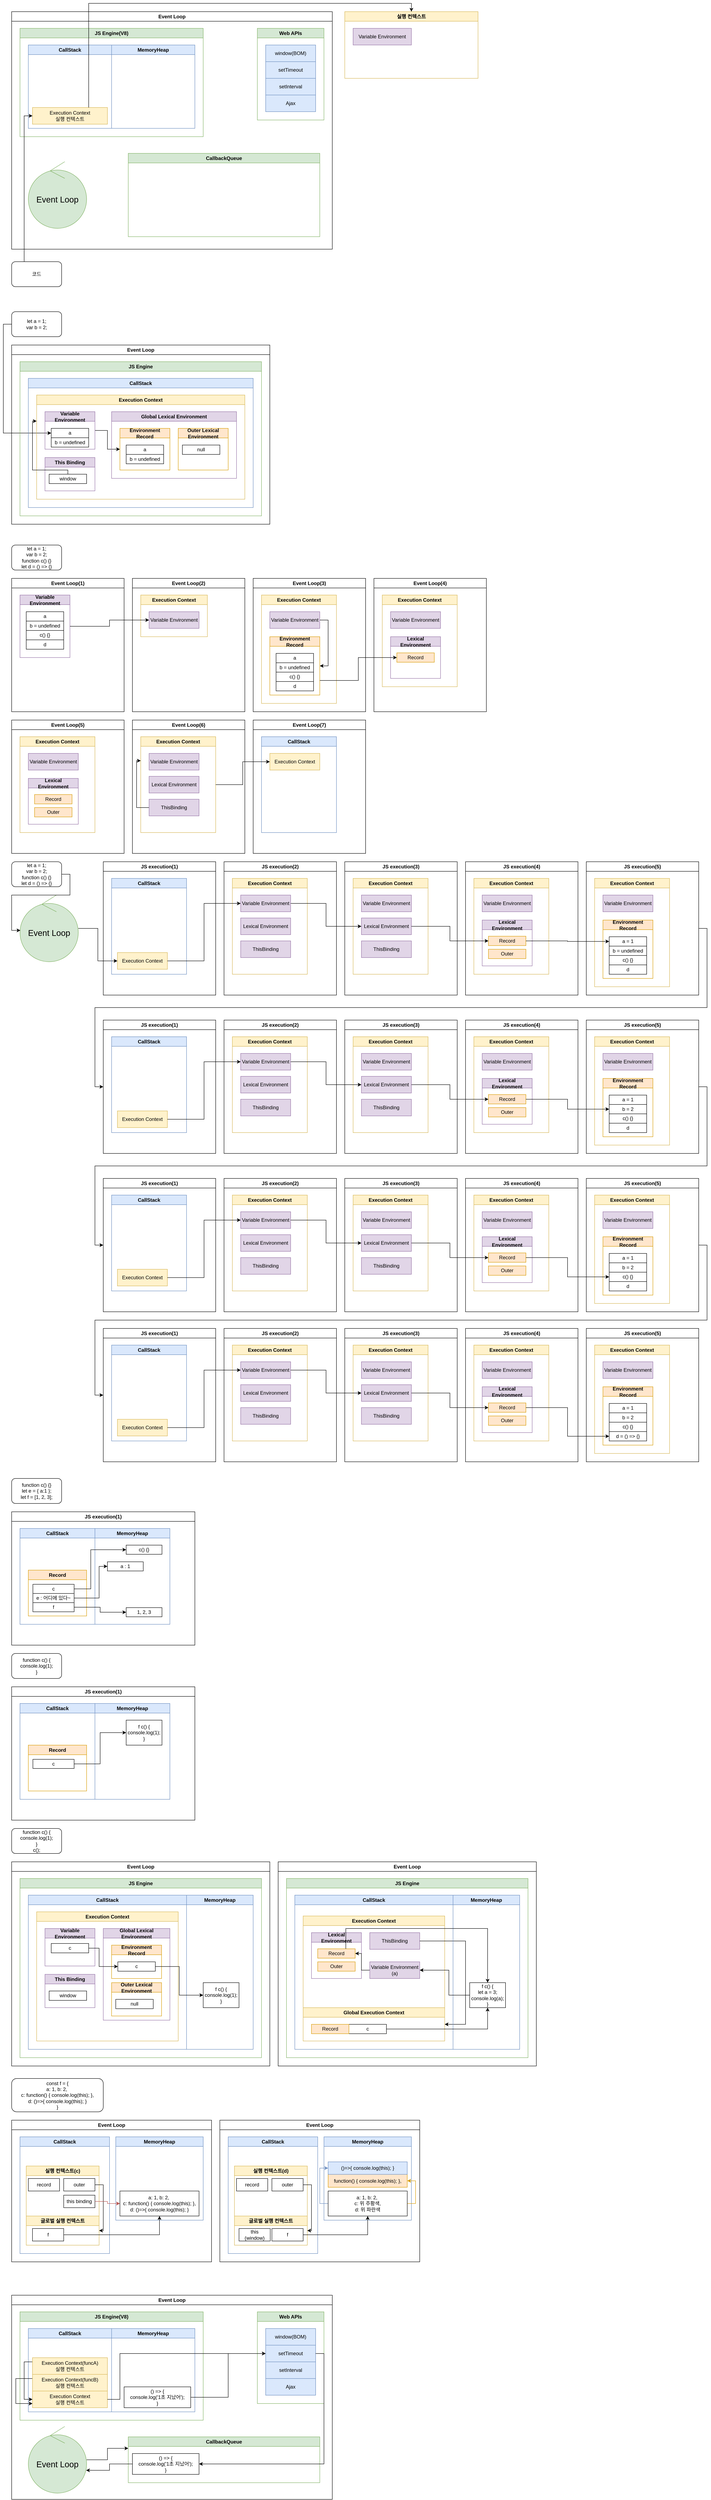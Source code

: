 <mxfile version="24.0.5" type="device">
  <diagram name="페이지-1" id="dvUR8plSkSYp9L8p-llm">
    <mxGraphModel dx="1434" dy="780" grid="1" gridSize="10" guides="1" tooltips="1" connect="1" arrows="1" fold="1" page="1" pageScale="1" pageWidth="827" pageHeight="1169" math="0" shadow="0">
      <root>
        <mxCell id="0" />
        <mxCell id="1" parent="0" />
        <mxCell id="aHdXoiT4e0akhCMBk4jk-1" value="Event Loop" style="swimlane;whiteSpace=wrap;html=1;" vertex="1" parent="1">
          <mxGeometry x="40" y="40" width="770" height="570" as="geometry" />
        </mxCell>
        <mxCell id="aHdXoiT4e0akhCMBk4jk-8" value="JS Engine(V8)" style="swimlane;whiteSpace=wrap;html=1;labelBackgroundColor=none;fillColor=#d5e8d4;strokeColor=#82b366;" vertex="1" parent="aHdXoiT4e0akhCMBk4jk-1">
          <mxGeometry x="20" y="40" width="440" height="260" as="geometry" />
        </mxCell>
        <mxCell id="aHdXoiT4e0akhCMBk4jk-2" value="CallStack" style="swimlane;whiteSpace=wrap;html=1;fillColor=#dae8fc;strokeColor=#6c8ebf;" vertex="1" parent="aHdXoiT4e0akhCMBk4jk-8">
          <mxGeometry x="20" y="40" width="200" height="200" as="geometry" />
        </mxCell>
        <mxCell id="aHdXoiT4e0akhCMBk4jk-18" value="Execution Context&lt;div&gt;실행 컨텍스트&lt;/div&gt;" style="rounded=0;whiteSpace=wrap;html=1;fillColor=#fff2cc;strokeColor=#d6b656;" vertex="1" parent="aHdXoiT4e0akhCMBk4jk-2">
          <mxGeometry x="10" y="150" width="180" height="40" as="geometry" />
        </mxCell>
        <mxCell id="aHdXoiT4e0akhCMBk4jk-3" value="MemoryHeap" style="swimlane;whiteSpace=wrap;html=1;fillColor=#dae8fc;strokeColor=#6c8ebf;" vertex="1" parent="aHdXoiT4e0akhCMBk4jk-8">
          <mxGeometry x="220" y="40" width="200" height="200" as="geometry" />
        </mxCell>
        <mxCell id="aHdXoiT4e0akhCMBk4jk-9" value="CallbackQueue" style="swimlane;whiteSpace=wrap;html=1;fillColor=#d5e8d4;strokeColor=#82b366;" vertex="1" parent="aHdXoiT4e0akhCMBk4jk-1">
          <mxGeometry x="280" y="340" width="460" height="200" as="geometry" />
        </mxCell>
        <mxCell id="aHdXoiT4e0akhCMBk4jk-10" value="Web APIs" style="swimlane;whiteSpace=wrap;html=1;fillColor=#d5e8d4;strokeColor=#82b366;" vertex="1" parent="aHdXoiT4e0akhCMBk4jk-1">
          <mxGeometry x="590" y="40" width="160" height="220" as="geometry" />
        </mxCell>
        <mxCell id="aHdXoiT4e0akhCMBk4jk-11" value="window(BOM)" style="rounded=0;whiteSpace=wrap;html=1;fillColor=#dae8fc;strokeColor=#6c8ebf;" vertex="1" parent="aHdXoiT4e0akhCMBk4jk-10">
          <mxGeometry x="20" y="40" width="120" height="40" as="geometry" />
        </mxCell>
        <mxCell id="aHdXoiT4e0akhCMBk4jk-12" value="setTimeout" style="rounded=0;whiteSpace=wrap;html=1;fillColor=#dae8fc;strokeColor=#6c8ebf;" vertex="1" parent="aHdXoiT4e0akhCMBk4jk-10">
          <mxGeometry x="20" y="80" width="120" height="40" as="geometry" />
        </mxCell>
        <mxCell id="aHdXoiT4e0akhCMBk4jk-13" value="setInterval" style="rounded=0;whiteSpace=wrap;html=1;fillColor=#dae8fc;strokeColor=#6c8ebf;" vertex="1" parent="aHdXoiT4e0akhCMBk4jk-10">
          <mxGeometry x="20" y="120" width="120" height="40" as="geometry" />
        </mxCell>
        <mxCell id="aHdXoiT4e0akhCMBk4jk-14" value="Ajax" style="rounded=0;whiteSpace=wrap;html=1;fillColor=#dae8fc;strokeColor=#6c8ebf;" vertex="1" parent="aHdXoiT4e0akhCMBk4jk-10">
          <mxGeometry x="20" y="160" width="120" height="40" as="geometry" />
        </mxCell>
        <mxCell id="aHdXoiT4e0akhCMBk4jk-15" value="Event Loop" style="ellipse;shape=umlControl;whiteSpace=wrap;html=1;fontSize=20;fillColor=#d5e8d4;strokeColor=#82b366;" vertex="1" parent="aHdXoiT4e0akhCMBk4jk-1">
          <mxGeometry x="40" y="360" width="140" height="160" as="geometry" />
        </mxCell>
        <mxCell id="aHdXoiT4e0akhCMBk4jk-17" style="edgeStyle=orthogonalEdgeStyle;rounded=0;orthogonalLoop=1;jettySize=auto;html=1;entryX=0;entryY=0.5;entryDx=0;entryDy=0;exitX=0.25;exitY=0;exitDx=0;exitDy=0;" edge="1" parent="1" source="aHdXoiT4e0akhCMBk4jk-16" target="aHdXoiT4e0akhCMBk4jk-18">
          <mxGeometry relative="1" as="geometry" />
        </mxCell>
        <mxCell id="aHdXoiT4e0akhCMBk4jk-16" value="코드" style="rounded=1;whiteSpace=wrap;html=1;" vertex="1" parent="1">
          <mxGeometry x="40" y="640" width="120" height="60" as="geometry" />
        </mxCell>
        <mxCell id="aHdXoiT4e0akhCMBk4jk-19" value="실행 컨텍스트" style="swimlane;whiteSpace=wrap;html=1;fillColor=#fff2cc;strokeColor=#d6b656;" vertex="1" parent="1">
          <mxGeometry x="840" y="40" width="320" height="160" as="geometry" />
        </mxCell>
        <mxCell id="aHdXoiT4e0akhCMBk4jk-21" value="Variable Environment" style="rounded=0;whiteSpace=wrap;html=1;fillColor=#e1d5e7;strokeColor=#9673a6;" vertex="1" parent="aHdXoiT4e0akhCMBk4jk-19">
          <mxGeometry x="20" y="40" width="140" height="40" as="geometry" />
        </mxCell>
        <mxCell id="aHdXoiT4e0akhCMBk4jk-20" style="edgeStyle=orthogonalEdgeStyle;rounded=0;orthogonalLoop=1;jettySize=auto;html=1;exitX=0.75;exitY=0;exitDx=0;exitDy=0;entryX=0.5;entryY=0;entryDx=0;entryDy=0;" edge="1" parent="1" source="aHdXoiT4e0akhCMBk4jk-18" target="aHdXoiT4e0akhCMBk4jk-19">
          <mxGeometry relative="1" as="geometry" />
        </mxCell>
        <mxCell id="aHdXoiT4e0akhCMBk4jk-31" style="edgeStyle=orthogonalEdgeStyle;rounded=0;orthogonalLoop=1;jettySize=auto;html=1;exitX=0;exitY=0.5;exitDx=0;exitDy=0;entryX=0;entryY=0.5;entryDx=0;entryDy=0;" edge="1" parent="1" source="aHdXoiT4e0akhCMBk4jk-23" target="aHdXoiT4e0akhCMBk4jk-30">
          <mxGeometry relative="1" as="geometry" />
        </mxCell>
        <mxCell id="aHdXoiT4e0akhCMBk4jk-23" value="let a = 1;&lt;div&gt;var b = 2;&lt;/div&gt;" style="rounded=1;whiteSpace=wrap;html=1;" vertex="1" parent="1">
          <mxGeometry x="40" y="760" width="120" height="60" as="geometry" />
        </mxCell>
        <mxCell id="aHdXoiT4e0akhCMBk4jk-24" value="Event Loop" style="swimlane;whiteSpace=wrap;html=1;" vertex="1" parent="1">
          <mxGeometry x="40" y="840" width="620" height="430" as="geometry" />
        </mxCell>
        <mxCell id="aHdXoiT4e0akhCMBk4jk-25" value="JS Engine" style="swimlane;whiteSpace=wrap;html=1;fillColor=#d5e8d4;strokeColor=#82b366;" vertex="1" parent="aHdXoiT4e0akhCMBk4jk-24">
          <mxGeometry x="20" y="40" width="580" height="370" as="geometry" />
        </mxCell>
        <mxCell id="aHdXoiT4e0akhCMBk4jk-26" value="CallStack" style="swimlane;whiteSpace=wrap;html=1;fillColor=#dae8fc;strokeColor=#6c8ebf;" vertex="1" parent="aHdXoiT4e0akhCMBk4jk-25">
          <mxGeometry x="20" y="40" width="540" height="310" as="geometry" />
        </mxCell>
        <mxCell id="aHdXoiT4e0akhCMBk4jk-27" value="Execution Context" style="swimlane;whiteSpace=wrap;html=1;fillColor=#fff2cc;strokeColor=#d6b656;" vertex="1" parent="aHdXoiT4e0akhCMBk4jk-26">
          <mxGeometry x="20" y="40" width="500" height="250" as="geometry" />
        </mxCell>
        <mxCell id="aHdXoiT4e0akhCMBk4jk-38" style="edgeStyle=orthogonalEdgeStyle;rounded=0;orthogonalLoop=1;jettySize=auto;html=1;exitX=1;exitY=0.5;exitDx=0;exitDy=0;entryX=0;entryY=0.5;entryDx=0;entryDy=0;" edge="1" parent="aHdXoiT4e0akhCMBk4jk-27" source="aHdXoiT4e0akhCMBk4jk-28" target="aHdXoiT4e0akhCMBk4jk-37">
          <mxGeometry relative="1" as="geometry" />
        </mxCell>
        <mxCell id="aHdXoiT4e0akhCMBk4jk-28" value="Variable Environment" style="swimlane;whiteSpace=wrap;html=1;fillColor=#e1d5e7;strokeColor=#9673a6;" vertex="1" parent="aHdXoiT4e0akhCMBk4jk-27">
          <mxGeometry x="20" y="40" width="120" height="90" as="geometry" />
        </mxCell>
        <mxCell id="aHdXoiT4e0akhCMBk4jk-30" value="a" style="rounded=0;whiteSpace=wrap;html=1;" vertex="1" parent="aHdXoiT4e0akhCMBk4jk-28">
          <mxGeometry x="15" y="40" width="90" height="22.5" as="geometry" />
        </mxCell>
        <mxCell id="aHdXoiT4e0akhCMBk4jk-32" value="b = undefined" style="rounded=0;whiteSpace=wrap;html=1;" vertex="1" parent="aHdXoiT4e0akhCMBk4jk-28">
          <mxGeometry x="15" y="62.5" width="90" height="22.5" as="geometry" />
        </mxCell>
        <mxCell id="aHdXoiT4e0akhCMBk4jk-33" value="Global Lexical Environment" style="swimlane;whiteSpace=wrap;html=1;fillColor=#e1d5e7;strokeColor=#9673a6;" vertex="1" parent="aHdXoiT4e0akhCMBk4jk-27">
          <mxGeometry x="180" y="40" width="300" height="160" as="geometry" />
        </mxCell>
        <mxCell id="aHdXoiT4e0akhCMBk4jk-37" value="Environment Record" style="swimlane;whiteSpace=wrap;html=1;fillColor=#ffe6cc;strokeColor=#d79b00;" vertex="1" parent="aHdXoiT4e0akhCMBk4jk-33">
          <mxGeometry x="20" y="40" width="120" height="100" as="geometry" />
        </mxCell>
        <mxCell id="aHdXoiT4e0akhCMBk4jk-34" value="a" style="rounded=0;whiteSpace=wrap;html=1;" vertex="1" parent="aHdXoiT4e0akhCMBk4jk-37">
          <mxGeometry x="15" y="40" width="90" height="22.5" as="geometry" />
        </mxCell>
        <mxCell id="aHdXoiT4e0akhCMBk4jk-35" value="b = undefined" style="rounded=0;whiteSpace=wrap;html=1;" vertex="1" parent="aHdXoiT4e0akhCMBk4jk-37">
          <mxGeometry x="15" y="62.5" width="90" height="22.5" as="geometry" />
        </mxCell>
        <mxCell id="aHdXoiT4e0akhCMBk4jk-40" value="Outer Lexical Environment" style="swimlane;whiteSpace=wrap;html=1;fillColor=#ffe6cc;strokeColor=#d79b00;" vertex="1" parent="aHdXoiT4e0akhCMBk4jk-33">
          <mxGeometry x="160" y="40" width="120" height="100" as="geometry" />
        </mxCell>
        <mxCell id="aHdXoiT4e0akhCMBk4jk-47" value="null" style="rounded=0;whiteSpace=wrap;html=1;" vertex="1" parent="aHdXoiT4e0akhCMBk4jk-40">
          <mxGeometry x="10" y="40" width="90" height="22.5" as="geometry" />
        </mxCell>
        <mxCell id="aHdXoiT4e0akhCMBk4jk-48" value="This Binding" style="swimlane;whiteSpace=wrap;html=1;fillColor=#e1d5e7;strokeColor=#9673a6;" vertex="1" parent="aHdXoiT4e0akhCMBk4jk-27">
          <mxGeometry x="20" y="150" width="120" height="80" as="geometry" />
        </mxCell>
        <mxCell id="aHdXoiT4e0akhCMBk4jk-49" value="window" style="rounded=0;whiteSpace=wrap;html=1;" vertex="1" parent="aHdXoiT4e0akhCMBk4jk-48">
          <mxGeometry x="10" y="40" width="90" height="22.5" as="geometry" />
        </mxCell>
        <mxCell id="aHdXoiT4e0akhCMBk4jk-50" style="edgeStyle=orthogonalEdgeStyle;rounded=0;orthogonalLoop=1;jettySize=auto;html=1;entryX=0;entryY=0.25;entryDx=0;entryDy=0;" edge="1" parent="aHdXoiT4e0akhCMBk4jk-27" source="aHdXoiT4e0akhCMBk4jk-49" target="aHdXoiT4e0akhCMBk4jk-27">
          <mxGeometry relative="1" as="geometry">
            <Array as="points">
              <mxPoint x="75" y="180" />
              <mxPoint x="-10" y="180" />
              <mxPoint x="-10" y="63" />
            </Array>
          </mxGeometry>
        </mxCell>
        <mxCell id="aHdXoiT4e0akhCMBk4jk-51" value="let a = 1;&lt;div&gt;var b = 2;&lt;/div&gt;&lt;div&gt;function c() {}&lt;/div&gt;&lt;div&gt;let d = () =&amp;gt; {}&lt;/div&gt;" style="rounded=1;whiteSpace=wrap;html=1;" vertex="1" parent="1">
          <mxGeometry x="40" y="1320" width="120" height="60" as="geometry" />
        </mxCell>
        <mxCell id="aHdXoiT4e0akhCMBk4jk-52" value="Event Loop(1)" style="swimlane;whiteSpace=wrap;html=1;" vertex="1" parent="1">
          <mxGeometry x="40" y="1400" width="270" height="320" as="geometry" />
        </mxCell>
        <mxCell id="aHdXoiT4e0akhCMBk4jk-53" value="Variable Environment" style="swimlane;whiteSpace=wrap;html=1;fillColor=#e1d5e7;strokeColor=#9673a6;" vertex="1" parent="aHdXoiT4e0akhCMBk4jk-52">
          <mxGeometry x="20" y="40" width="120" height="150" as="geometry" />
        </mxCell>
        <mxCell id="aHdXoiT4e0akhCMBk4jk-54" value="a" style="rounded=0;whiteSpace=wrap;html=1;" vertex="1" parent="aHdXoiT4e0akhCMBk4jk-53">
          <mxGeometry x="15" y="40" width="90" height="22.5" as="geometry" />
        </mxCell>
        <mxCell id="aHdXoiT4e0akhCMBk4jk-55" value="b = undefined" style="rounded=0;whiteSpace=wrap;html=1;" vertex="1" parent="aHdXoiT4e0akhCMBk4jk-53">
          <mxGeometry x="15" y="62.5" width="90" height="22.5" as="geometry" />
        </mxCell>
        <mxCell id="aHdXoiT4e0akhCMBk4jk-100" value="c() {}" style="rounded=0;whiteSpace=wrap;html=1;" vertex="1" parent="aHdXoiT4e0akhCMBk4jk-53">
          <mxGeometry x="15" y="85" width="90" height="22.5" as="geometry" />
        </mxCell>
        <mxCell id="aHdXoiT4e0akhCMBk4jk-101" value="d" style="rounded=0;whiteSpace=wrap;html=1;" vertex="1" parent="aHdXoiT4e0akhCMBk4jk-53">
          <mxGeometry x="15" y="107.5" width="90" height="22.5" as="geometry" />
        </mxCell>
        <mxCell id="aHdXoiT4e0akhCMBk4jk-56" value="Event Loop(2)" style="swimlane;whiteSpace=wrap;html=1;" vertex="1" parent="1">
          <mxGeometry x="330" y="1400" width="270" height="320" as="geometry" />
        </mxCell>
        <mxCell id="aHdXoiT4e0akhCMBk4jk-60" value="Execution Context" style="swimlane;whiteSpace=wrap;html=1;fillColor=#fff2cc;strokeColor=#d6b656;" vertex="1" parent="aHdXoiT4e0akhCMBk4jk-56">
          <mxGeometry x="20" y="40" width="160" height="100" as="geometry" />
        </mxCell>
        <mxCell id="aHdXoiT4e0akhCMBk4jk-61" value="Variable Environment" style="rounded=0;whiteSpace=wrap;html=1;fillColor=#e1d5e7;strokeColor=#9673a6;" vertex="1" parent="aHdXoiT4e0akhCMBk4jk-60">
          <mxGeometry x="20" y="40" width="120" height="40" as="geometry" />
        </mxCell>
        <mxCell id="aHdXoiT4e0akhCMBk4jk-62" style="edgeStyle=orthogonalEdgeStyle;rounded=0;orthogonalLoop=1;jettySize=auto;html=1;exitX=1;exitY=0.5;exitDx=0;exitDy=0;entryX=0;entryY=0.5;entryDx=0;entryDy=0;" edge="1" parent="1" source="aHdXoiT4e0akhCMBk4jk-53" target="aHdXoiT4e0akhCMBk4jk-61">
          <mxGeometry relative="1" as="geometry" />
        </mxCell>
        <mxCell id="aHdXoiT4e0akhCMBk4jk-63" value="Event Loop(3)" style="swimlane;whiteSpace=wrap;html=1;" vertex="1" parent="1">
          <mxGeometry x="620" y="1400" width="270" height="320" as="geometry" />
        </mxCell>
        <mxCell id="aHdXoiT4e0akhCMBk4jk-64" value="Execution Context" style="swimlane;whiteSpace=wrap;html=1;fillColor=#fff2cc;strokeColor=#d6b656;" vertex="1" parent="aHdXoiT4e0akhCMBk4jk-63">
          <mxGeometry x="20" y="40" width="180" height="260" as="geometry" />
        </mxCell>
        <mxCell id="aHdXoiT4e0akhCMBk4jk-69" style="edgeStyle=orthogonalEdgeStyle;rounded=0;orthogonalLoop=1;jettySize=auto;html=1;exitX=1;exitY=0.5;exitDx=0;exitDy=0;entryX=1;entryY=0.5;entryDx=0;entryDy=0;" edge="1" parent="aHdXoiT4e0akhCMBk4jk-64" source="aHdXoiT4e0akhCMBk4jk-65" target="aHdXoiT4e0akhCMBk4jk-66">
          <mxGeometry relative="1" as="geometry" />
        </mxCell>
        <mxCell id="aHdXoiT4e0akhCMBk4jk-65" value="Variable Environment" style="rounded=0;whiteSpace=wrap;html=1;fillColor=#e1d5e7;strokeColor=#9673a6;" vertex="1" parent="aHdXoiT4e0akhCMBk4jk-64">
          <mxGeometry x="20" y="40" width="120" height="40" as="geometry" />
        </mxCell>
        <mxCell id="aHdXoiT4e0akhCMBk4jk-66" value="Environment Record" style="swimlane;whiteSpace=wrap;html=1;fillColor=#ffe6cc;strokeColor=#d79b00;" vertex="1" parent="aHdXoiT4e0akhCMBk4jk-64">
          <mxGeometry x="20" y="100" width="120" height="140" as="geometry" />
        </mxCell>
        <mxCell id="aHdXoiT4e0akhCMBk4jk-67" value="a" style="rounded=0;whiteSpace=wrap;html=1;" vertex="1" parent="aHdXoiT4e0akhCMBk4jk-66">
          <mxGeometry x="15" y="40" width="90" height="22.5" as="geometry" />
        </mxCell>
        <mxCell id="aHdXoiT4e0akhCMBk4jk-68" value="b = undefined" style="rounded=0;whiteSpace=wrap;html=1;" vertex="1" parent="aHdXoiT4e0akhCMBk4jk-66">
          <mxGeometry x="15" y="62.5" width="90" height="22.5" as="geometry" />
        </mxCell>
        <mxCell id="aHdXoiT4e0akhCMBk4jk-102" value="c() {}" style="rounded=0;whiteSpace=wrap;html=1;" vertex="1" parent="aHdXoiT4e0akhCMBk4jk-66">
          <mxGeometry x="15" y="85" width="90" height="22.5" as="geometry" />
        </mxCell>
        <mxCell id="aHdXoiT4e0akhCMBk4jk-103" value="d" style="rounded=0;whiteSpace=wrap;html=1;" vertex="1" parent="aHdXoiT4e0akhCMBk4jk-66">
          <mxGeometry x="15" y="107.5" width="90" height="22.5" as="geometry" />
        </mxCell>
        <mxCell id="aHdXoiT4e0akhCMBk4jk-70" value="Event Loop(4)" style="swimlane;whiteSpace=wrap;html=1;" vertex="1" parent="1">
          <mxGeometry x="910" y="1400" width="270" height="320" as="geometry" />
        </mxCell>
        <mxCell id="aHdXoiT4e0akhCMBk4jk-71" value="Execution Context" style="swimlane;whiteSpace=wrap;html=1;fillColor=#fff2cc;strokeColor=#d6b656;" vertex="1" parent="aHdXoiT4e0akhCMBk4jk-70">
          <mxGeometry x="20" y="40" width="180" height="220" as="geometry" />
        </mxCell>
        <mxCell id="aHdXoiT4e0akhCMBk4jk-73" value="Variable Environment" style="rounded=0;whiteSpace=wrap;html=1;fillColor=#e1d5e7;strokeColor=#9673a6;" vertex="1" parent="aHdXoiT4e0akhCMBk4jk-71">
          <mxGeometry x="20" y="40" width="120" height="40" as="geometry" />
        </mxCell>
        <mxCell id="aHdXoiT4e0akhCMBk4jk-74" value="Lexical&lt;div&gt;Environment&lt;/div&gt;" style="swimlane;whiteSpace=wrap;html=1;fillColor=#e1d5e7;strokeColor=#9673a6;" vertex="1" parent="aHdXoiT4e0akhCMBk4jk-71">
          <mxGeometry x="20" y="100" width="120" height="100" as="geometry" />
        </mxCell>
        <mxCell id="aHdXoiT4e0akhCMBk4jk-76" value="Record" style="rounded=0;whiteSpace=wrap;html=1;fillColor=#ffe6cc;strokeColor=#d79b00;" vertex="1" parent="aHdXoiT4e0akhCMBk4jk-74">
          <mxGeometry x="15" y="38.75" width="90" height="22.5" as="geometry" />
        </mxCell>
        <mxCell id="aHdXoiT4e0akhCMBk4jk-77" style="edgeStyle=orthogonalEdgeStyle;rounded=0;orthogonalLoop=1;jettySize=auto;html=1;exitX=1;exitY=0.75;exitDx=0;exitDy=0;entryX=0;entryY=0.5;entryDx=0;entryDy=0;" edge="1" parent="1" source="aHdXoiT4e0akhCMBk4jk-66" target="aHdXoiT4e0akhCMBk4jk-76">
          <mxGeometry relative="1" as="geometry" />
        </mxCell>
        <mxCell id="aHdXoiT4e0akhCMBk4jk-78" value="Event Loop(5)" style="swimlane;whiteSpace=wrap;html=1;" vertex="1" parent="1">
          <mxGeometry x="40" y="1740" width="270" height="320" as="geometry" />
        </mxCell>
        <mxCell id="aHdXoiT4e0akhCMBk4jk-79" value="Execution Context" style="swimlane;whiteSpace=wrap;html=1;fillColor=#fff2cc;strokeColor=#d6b656;" vertex="1" parent="aHdXoiT4e0akhCMBk4jk-78">
          <mxGeometry x="20" y="40" width="180" height="230" as="geometry" />
        </mxCell>
        <mxCell id="aHdXoiT4e0akhCMBk4jk-80" value="Variable Environment" style="rounded=0;whiteSpace=wrap;html=1;fillColor=#e1d5e7;strokeColor=#9673a6;" vertex="1" parent="aHdXoiT4e0akhCMBk4jk-79">
          <mxGeometry x="20" y="40" width="120" height="40" as="geometry" />
        </mxCell>
        <mxCell id="aHdXoiT4e0akhCMBk4jk-81" value="Lexical&lt;div&gt;Environment&lt;/div&gt;" style="swimlane;whiteSpace=wrap;html=1;fillColor=#e1d5e7;strokeColor=#9673a6;" vertex="1" parent="aHdXoiT4e0akhCMBk4jk-79">
          <mxGeometry x="20" y="100" width="120" height="110" as="geometry" />
        </mxCell>
        <mxCell id="aHdXoiT4e0akhCMBk4jk-82" value="Record" style="rounded=0;whiteSpace=wrap;html=1;fillColor=#ffe6cc;strokeColor=#d79b00;" vertex="1" parent="aHdXoiT4e0akhCMBk4jk-81">
          <mxGeometry x="15" y="38.75" width="90" height="22.5" as="geometry" />
        </mxCell>
        <mxCell id="aHdXoiT4e0akhCMBk4jk-83" value="Outer" style="rounded=0;whiteSpace=wrap;html=1;fillColor=#ffe6cc;strokeColor=#d79b00;" vertex="1" parent="aHdXoiT4e0akhCMBk4jk-81">
          <mxGeometry x="15" y="70" width="90" height="22.5" as="geometry" />
        </mxCell>
        <mxCell id="aHdXoiT4e0akhCMBk4jk-84" value="Event Loop(6)" style="swimlane;whiteSpace=wrap;html=1;" vertex="1" parent="1">
          <mxGeometry x="330" y="1740" width="270" height="320" as="geometry" />
        </mxCell>
        <mxCell id="aHdXoiT4e0akhCMBk4jk-85" value="Execution Context" style="swimlane;whiteSpace=wrap;html=1;fillColor=#fff2cc;strokeColor=#d6b656;" vertex="1" parent="aHdXoiT4e0akhCMBk4jk-84">
          <mxGeometry x="20" y="40" width="180" height="230" as="geometry" />
        </mxCell>
        <mxCell id="aHdXoiT4e0akhCMBk4jk-86" value="Variable Environment" style="rounded=0;whiteSpace=wrap;html=1;fillColor=#e1d5e7;strokeColor=#9673a6;" vertex="1" parent="aHdXoiT4e0akhCMBk4jk-85">
          <mxGeometry x="20" y="40" width="120" height="40" as="geometry" />
        </mxCell>
        <mxCell id="aHdXoiT4e0akhCMBk4jk-90" value="Lexical Environment" style="rounded=0;whiteSpace=wrap;html=1;fillColor=#e1d5e7;strokeColor=#9673a6;" vertex="1" parent="aHdXoiT4e0akhCMBk4jk-85">
          <mxGeometry x="20" y="95" width="120" height="40" as="geometry" />
        </mxCell>
        <mxCell id="aHdXoiT4e0akhCMBk4jk-92" style="edgeStyle=orthogonalEdgeStyle;rounded=0;orthogonalLoop=1;jettySize=auto;html=1;exitX=0;exitY=0.5;exitDx=0;exitDy=0;entryX=0;entryY=0.25;entryDx=0;entryDy=0;" edge="1" parent="aHdXoiT4e0akhCMBk4jk-85" source="aHdXoiT4e0akhCMBk4jk-91" target="aHdXoiT4e0akhCMBk4jk-85">
          <mxGeometry relative="1" as="geometry">
            <Array as="points">
              <mxPoint x="-10" y="170" />
              <mxPoint x="-10" y="57" />
            </Array>
          </mxGeometry>
        </mxCell>
        <mxCell id="aHdXoiT4e0akhCMBk4jk-91" value="ThisBinding" style="rounded=0;whiteSpace=wrap;html=1;fillColor=#e1d5e7;strokeColor=#9673a6;" vertex="1" parent="aHdXoiT4e0akhCMBk4jk-85">
          <mxGeometry x="20" y="150" width="120" height="40" as="geometry" />
        </mxCell>
        <mxCell id="aHdXoiT4e0akhCMBk4jk-93" value="Event Loop(7&lt;span style=&quot;background-color: initial;&quot;&gt;)&lt;/span&gt;" style="swimlane;whiteSpace=wrap;html=1;" vertex="1" parent="1">
          <mxGeometry x="620" y="1740" width="270" height="320" as="geometry" />
        </mxCell>
        <mxCell id="aHdXoiT4e0akhCMBk4jk-94" value="CallStack" style="swimlane;whiteSpace=wrap;html=1;fillColor=#dae8fc;strokeColor=#6c8ebf;" vertex="1" parent="aHdXoiT4e0akhCMBk4jk-93">
          <mxGeometry x="20" y="40" width="180" height="230" as="geometry" />
        </mxCell>
        <mxCell id="aHdXoiT4e0akhCMBk4jk-95" value="Execution Context" style="rounded=0;whiteSpace=wrap;html=1;fillColor=#fff2cc;strokeColor=#d6b656;" vertex="1" parent="aHdXoiT4e0akhCMBk4jk-94">
          <mxGeometry x="20" y="40" width="120" height="40" as="geometry" />
        </mxCell>
        <mxCell id="aHdXoiT4e0akhCMBk4jk-99" style="edgeStyle=orthogonalEdgeStyle;rounded=0;orthogonalLoop=1;jettySize=auto;html=1;exitX=1;exitY=0.5;exitDx=0;exitDy=0;entryX=0;entryY=0.5;entryDx=0;entryDy=0;" edge="1" parent="1" source="aHdXoiT4e0akhCMBk4jk-85" target="aHdXoiT4e0akhCMBk4jk-95">
          <mxGeometry relative="1" as="geometry" />
        </mxCell>
        <mxCell id="aHdXoiT4e0akhCMBk4jk-110" style="edgeStyle=orthogonalEdgeStyle;rounded=0;orthogonalLoop=1;jettySize=auto;html=1;entryX=0;entryY=0.5;entryDx=0;entryDy=0;" edge="1" parent="1" source="aHdXoiT4e0akhCMBk4jk-104" target="aHdXoiT4e0akhCMBk4jk-109">
          <mxGeometry relative="1" as="geometry" />
        </mxCell>
        <mxCell id="aHdXoiT4e0akhCMBk4jk-104" value="Event Loop" style="ellipse;shape=umlControl;whiteSpace=wrap;html=1;fontSize=20;fillColor=#d5e8d4;strokeColor=#82b366;" vertex="1" parent="1">
          <mxGeometry x="60" y="2160" width="140" height="160" as="geometry" />
        </mxCell>
        <mxCell id="aHdXoiT4e0akhCMBk4jk-105" value="let a = 1;&lt;div&gt;var b = 2;&lt;/div&gt;&lt;div&gt;function c() {}&lt;/div&gt;&lt;div&gt;let d = () =&amp;gt; {}&lt;/div&gt;" style="rounded=1;whiteSpace=wrap;html=1;" vertex="1" parent="1">
          <mxGeometry x="40" y="2080" width="120" height="60" as="geometry" />
        </mxCell>
        <mxCell id="aHdXoiT4e0akhCMBk4jk-106" style="edgeStyle=orthogonalEdgeStyle;rounded=0;orthogonalLoop=1;jettySize=auto;html=1;exitX=1;exitY=0.5;exitDx=0;exitDy=0;entryX=0.007;entryY=0.53;entryDx=0;entryDy=0;entryPerimeter=0;" edge="1" parent="1" source="aHdXoiT4e0akhCMBk4jk-105" target="aHdXoiT4e0akhCMBk4jk-104">
          <mxGeometry relative="1" as="geometry" />
        </mxCell>
        <mxCell id="aHdXoiT4e0akhCMBk4jk-107" value="JS execution(1&lt;span style=&quot;background-color: initial;&quot;&gt;)&lt;/span&gt;" style="swimlane;whiteSpace=wrap;html=1;" vertex="1" parent="1">
          <mxGeometry x="260" y="2080" width="270" height="320" as="geometry" />
        </mxCell>
        <mxCell id="aHdXoiT4e0akhCMBk4jk-108" value="CallStack" style="swimlane;whiteSpace=wrap;html=1;fillColor=#dae8fc;strokeColor=#6c8ebf;" vertex="1" parent="aHdXoiT4e0akhCMBk4jk-107">
          <mxGeometry x="20" y="40" width="180" height="230" as="geometry" />
        </mxCell>
        <mxCell id="aHdXoiT4e0akhCMBk4jk-109" value="Execution Context" style="rounded=0;whiteSpace=wrap;html=1;fillColor=#fff2cc;strokeColor=#d6b656;" vertex="1" parent="aHdXoiT4e0akhCMBk4jk-108">
          <mxGeometry x="14" y="178" width="120" height="40" as="geometry" />
        </mxCell>
        <mxCell id="aHdXoiT4e0akhCMBk4jk-111" value="JS execution(2)" style="swimlane;whiteSpace=wrap;html=1;" vertex="1" parent="1">
          <mxGeometry x="550" y="2080" width="270" height="320" as="geometry" />
        </mxCell>
        <mxCell id="aHdXoiT4e0akhCMBk4jk-112" value="Execution Context" style="swimlane;whiteSpace=wrap;html=1;fillColor=#fff2cc;strokeColor=#d6b656;" vertex="1" parent="aHdXoiT4e0akhCMBk4jk-111">
          <mxGeometry x="20" y="40" width="180" height="230" as="geometry" />
        </mxCell>
        <mxCell id="aHdXoiT4e0akhCMBk4jk-113" value="Variable Environment" style="rounded=0;whiteSpace=wrap;html=1;fillColor=#e1d5e7;strokeColor=#9673a6;" vertex="1" parent="aHdXoiT4e0akhCMBk4jk-112">
          <mxGeometry x="20" y="40" width="120" height="40" as="geometry" />
        </mxCell>
        <mxCell id="aHdXoiT4e0akhCMBk4jk-114" value="Lexical Environment" style="rounded=0;whiteSpace=wrap;html=1;fillColor=#e1d5e7;strokeColor=#9673a6;" vertex="1" parent="aHdXoiT4e0akhCMBk4jk-112">
          <mxGeometry x="20" y="95" width="120" height="40" as="geometry" />
        </mxCell>
        <mxCell id="aHdXoiT4e0akhCMBk4jk-116" value="ThisBinding" style="rounded=0;whiteSpace=wrap;html=1;fillColor=#e1d5e7;strokeColor=#9673a6;" vertex="1" parent="aHdXoiT4e0akhCMBk4jk-112">
          <mxGeometry x="20" y="150" width="120" height="40" as="geometry" />
        </mxCell>
        <mxCell id="aHdXoiT4e0akhCMBk4jk-117" style="edgeStyle=orthogonalEdgeStyle;rounded=0;orthogonalLoop=1;jettySize=auto;html=1;exitX=1;exitY=0.5;exitDx=0;exitDy=0;entryX=0;entryY=0.5;entryDx=0;entryDy=0;" edge="1" parent="1" source="aHdXoiT4e0akhCMBk4jk-109" target="aHdXoiT4e0akhCMBk4jk-113">
          <mxGeometry relative="1" as="geometry" />
        </mxCell>
        <mxCell id="aHdXoiT4e0akhCMBk4jk-118" value="JS execution(3)" style="swimlane;whiteSpace=wrap;html=1;" vertex="1" parent="1">
          <mxGeometry x="840" y="2080" width="270" height="320" as="geometry" />
        </mxCell>
        <mxCell id="aHdXoiT4e0akhCMBk4jk-119" value="Execution Context" style="swimlane;whiteSpace=wrap;html=1;fillColor=#fff2cc;strokeColor=#d6b656;" vertex="1" parent="aHdXoiT4e0akhCMBk4jk-118">
          <mxGeometry x="20" y="40" width="180" height="230" as="geometry" />
        </mxCell>
        <mxCell id="aHdXoiT4e0akhCMBk4jk-120" value="Variable Environment" style="rounded=0;whiteSpace=wrap;html=1;fillColor=#e1d5e7;strokeColor=#9673a6;" vertex="1" parent="aHdXoiT4e0akhCMBk4jk-119">
          <mxGeometry x="20" y="40" width="120" height="40" as="geometry" />
        </mxCell>
        <mxCell id="aHdXoiT4e0akhCMBk4jk-121" value="Lexical Environment" style="rounded=0;whiteSpace=wrap;html=1;fillColor=#e1d5e7;strokeColor=#9673a6;" vertex="1" parent="aHdXoiT4e0akhCMBk4jk-119">
          <mxGeometry x="20" y="95" width="120" height="40" as="geometry" />
        </mxCell>
        <mxCell id="aHdXoiT4e0akhCMBk4jk-122" value="ThisBinding" style="rounded=0;whiteSpace=wrap;html=1;fillColor=#e1d5e7;strokeColor=#9673a6;" vertex="1" parent="aHdXoiT4e0akhCMBk4jk-119">
          <mxGeometry x="20" y="150" width="120" height="40" as="geometry" />
        </mxCell>
        <mxCell id="aHdXoiT4e0akhCMBk4jk-123" style="edgeStyle=orthogonalEdgeStyle;rounded=0;orthogonalLoop=1;jettySize=auto;html=1;exitX=1;exitY=0.5;exitDx=0;exitDy=0;entryX=0;entryY=0.5;entryDx=0;entryDy=0;" edge="1" parent="1" source="aHdXoiT4e0akhCMBk4jk-113" target="aHdXoiT4e0akhCMBk4jk-121">
          <mxGeometry relative="1" as="geometry" />
        </mxCell>
        <mxCell id="aHdXoiT4e0akhCMBk4jk-124" value="JS execution(4)" style="swimlane;whiteSpace=wrap;html=1;" vertex="1" parent="1">
          <mxGeometry x="1130" y="2080" width="270" height="320" as="geometry" />
        </mxCell>
        <mxCell id="aHdXoiT4e0akhCMBk4jk-125" value="Execution Context" style="swimlane;whiteSpace=wrap;html=1;fillColor=#fff2cc;strokeColor=#d6b656;" vertex="1" parent="aHdXoiT4e0akhCMBk4jk-124">
          <mxGeometry x="20" y="40" width="180" height="230" as="geometry" />
        </mxCell>
        <mxCell id="aHdXoiT4e0akhCMBk4jk-126" value="Variable Environment" style="rounded=0;whiteSpace=wrap;html=1;fillColor=#e1d5e7;strokeColor=#9673a6;" vertex="1" parent="aHdXoiT4e0akhCMBk4jk-125">
          <mxGeometry x="20" y="40" width="120" height="40" as="geometry" />
        </mxCell>
        <mxCell id="aHdXoiT4e0akhCMBk4jk-127" value="Lexical&lt;div&gt;Environment&lt;/div&gt;" style="swimlane;whiteSpace=wrap;html=1;fillColor=#e1d5e7;strokeColor=#9673a6;" vertex="1" parent="aHdXoiT4e0akhCMBk4jk-125">
          <mxGeometry x="20" y="100" width="120" height="110" as="geometry" />
        </mxCell>
        <mxCell id="aHdXoiT4e0akhCMBk4jk-128" value="Record" style="rounded=0;whiteSpace=wrap;html=1;fillColor=#ffe6cc;strokeColor=#d79b00;" vertex="1" parent="aHdXoiT4e0akhCMBk4jk-127">
          <mxGeometry x="15" y="38.75" width="90" height="22.5" as="geometry" />
        </mxCell>
        <mxCell id="aHdXoiT4e0akhCMBk4jk-129" value="Outer" style="rounded=0;whiteSpace=wrap;html=1;fillColor=#ffe6cc;strokeColor=#d79b00;" vertex="1" parent="aHdXoiT4e0akhCMBk4jk-127">
          <mxGeometry x="15" y="70" width="90" height="22.5" as="geometry" />
        </mxCell>
        <mxCell id="aHdXoiT4e0akhCMBk4jk-130" style="edgeStyle=orthogonalEdgeStyle;rounded=0;orthogonalLoop=1;jettySize=auto;html=1;exitX=1;exitY=0.5;exitDx=0;exitDy=0;entryX=0;entryY=0.5;entryDx=0;entryDy=0;" edge="1" parent="1" source="aHdXoiT4e0akhCMBk4jk-121" target="aHdXoiT4e0akhCMBk4jk-128">
          <mxGeometry relative="1" as="geometry" />
        </mxCell>
        <mxCell id="aHdXoiT4e0akhCMBk4jk-174" style="edgeStyle=orthogonalEdgeStyle;rounded=0;orthogonalLoop=1;jettySize=auto;html=1;exitX=1;exitY=0.5;exitDx=0;exitDy=0;entryX=0;entryY=0.5;entryDx=0;entryDy=0;" edge="1" parent="1" source="aHdXoiT4e0akhCMBk4jk-131" target="aHdXoiT4e0akhCMBk4jk-143">
          <mxGeometry relative="1" as="geometry" />
        </mxCell>
        <mxCell id="aHdXoiT4e0akhCMBk4jk-131" value="JS execution(5)" style="swimlane;whiteSpace=wrap;html=1;" vertex="1" parent="1">
          <mxGeometry x="1420" y="2080" width="270" height="320" as="geometry" />
        </mxCell>
        <mxCell id="aHdXoiT4e0akhCMBk4jk-132" value="Execution Context" style="swimlane;whiteSpace=wrap;html=1;fillColor=#fff2cc;strokeColor=#d6b656;" vertex="1" parent="aHdXoiT4e0akhCMBk4jk-131">
          <mxGeometry x="20" y="40" width="180" height="260" as="geometry" />
        </mxCell>
        <mxCell id="aHdXoiT4e0akhCMBk4jk-134" value="Variable Environment" style="rounded=0;whiteSpace=wrap;html=1;fillColor=#e1d5e7;strokeColor=#9673a6;" vertex="1" parent="aHdXoiT4e0akhCMBk4jk-132">
          <mxGeometry x="20" y="40" width="120" height="40" as="geometry" />
        </mxCell>
        <mxCell id="aHdXoiT4e0akhCMBk4jk-135" value="Environment Record" style="swimlane;whiteSpace=wrap;html=1;fillColor=#ffe6cc;strokeColor=#d79b00;" vertex="1" parent="aHdXoiT4e0akhCMBk4jk-132">
          <mxGeometry x="20" y="100" width="120" height="140" as="geometry" />
        </mxCell>
        <mxCell id="aHdXoiT4e0akhCMBk4jk-136" value="a = 1" style="rounded=0;whiteSpace=wrap;html=1;" vertex="1" parent="aHdXoiT4e0akhCMBk4jk-135">
          <mxGeometry x="15" y="40" width="90" height="22.5" as="geometry" />
        </mxCell>
        <mxCell id="aHdXoiT4e0akhCMBk4jk-137" value="b = undefined" style="rounded=0;whiteSpace=wrap;html=1;" vertex="1" parent="aHdXoiT4e0akhCMBk4jk-135">
          <mxGeometry x="15" y="62.5" width="90" height="22.5" as="geometry" />
        </mxCell>
        <mxCell id="aHdXoiT4e0akhCMBk4jk-138" value="c() {}" style="rounded=0;whiteSpace=wrap;html=1;" vertex="1" parent="aHdXoiT4e0akhCMBk4jk-135">
          <mxGeometry x="15" y="85" width="90" height="22.5" as="geometry" />
        </mxCell>
        <mxCell id="aHdXoiT4e0akhCMBk4jk-139" value="d" style="rounded=0;whiteSpace=wrap;html=1;" vertex="1" parent="aHdXoiT4e0akhCMBk4jk-135">
          <mxGeometry x="15" y="107.5" width="90" height="22.5" as="geometry" />
        </mxCell>
        <mxCell id="aHdXoiT4e0akhCMBk4jk-140" style="edgeStyle=orthogonalEdgeStyle;rounded=0;orthogonalLoop=1;jettySize=auto;html=1;exitX=1;exitY=0.5;exitDx=0;exitDy=0;entryX=0;entryY=0.5;entryDx=0;entryDy=0;" edge="1" parent="1" source="aHdXoiT4e0akhCMBk4jk-128" target="aHdXoiT4e0akhCMBk4jk-136">
          <mxGeometry relative="1" as="geometry" />
        </mxCell>
        <mxCell id="aHdXoiT4e0akhCMBk4jk-143" value="JS execution(1&lt;span style=&quot;background-color: initial;&quot;&gt;)&lt;/span&gt;" style="swimlane;whiteSpace=wrap;html=1;" vertex="1" parent="1">
          <mxGeometry x="260" y="2460" width="270" height="320" as="geometry" />
        </mxCell>
        <mxCell id="aHdXoiT4e0akhCMBk4jk-144" value="CallStack" style="swimlane;whiteSpace=wrap;html=1;fillColor=#dae8fc;strokeColor=#6c8ebf;" vertex="1" parent="aHdXoiT4e0akhCMBk4jk-143">
          <mxGeometry x="20" y="40" width="180" height="230" as="geometry" />
        </mxCell>
        <mxCell id="aHdXoiT4e0akhCMBk4jk-145" value="Execution Context" style="rounded=0;whiteSpace=wrap;html=1;fillColor=#fff2cc;strokeColor=#d6b656;" vertex="1" parent="aHdXoiT4e0akhCMBk4jk-144">
          <mxGeometry x="14" y="178" width="120" height="40" as="geometry" />
        </mxCell>
        <mxCell id="aHdXoiT4e0akhCMBk4jk-146" value="JS execution(2)" style="swimlane;whiteSpace=wrap;html=1;" vertex="1" parent="1">
          <mxGeometry x="550" y="2460" width="270" height="320" as="geometry" />
        </mxCell>
        <mxCell id="aHdXoiT4e0akhCMBk4jk-147" value="Execution Context" style="swimlane;whiteSpace=wrap;html=1;fillColor=#fff2cc;strokeColor=#d6b656;" vertex="1" parent="aHdXoiT4e0akhCMBk4jk-146">
          <mxGeometry x="20" y="40" width="180" height="230" as="geometry" />
        </mxCell>
        <mxCell id="aHdXoiT4e0akhCMBk4jk-148" value="Variable Environment" style="rounded=0;whiteSpace=wrap;html=1;fillColor=#e1d5e7;strokeColor=#9673a6;" vertex="1" parent="aHdXoiT4e0akhCMBk4jk-147">
          <mxGeometry x="20" y="40" width="120" height="40" as="geometry" />
        </mxCell>
        <mxCell id="aHdXoiT4e0akhCMBk4jk-149" value="Lexical Environment" style="rounded=0;whiteSpace=wrap;html=1;fillColor=#e1d5e7;strokeColor=#9673a6;" vertex="1" parent="aHdXoiT4e0akhCMBk4jk-147">
          <mxGeometry x="20" y="95" width="120" height="40" as="geometry" />
        </mxCell>
        <mxCell id="aHdXoiT4e0akhCMBk4jk-150" value="ThisBinding" style="rounded=0;whiteSpace=wrap;html=1;fillColor=#e1d5e7;strokeColor=#9673a6;" vertex="1" parent="aHdXoiT4e0akhCMBk4jk-147">
          <mxGeometry x="20" y="150" width="120" height="40" as="geometry" />
        </mxCell>
        <mxCell id="aHdXoiT4e0akhCMBk4jk-151" style="edgeStyle=orthogonalEdgeStyle;rounded=0;orthogonalLoop=1;jettySize=auto;html=1;exitX=1;exitY=0.5;exitDx=0;exitDy=0;entryX=0;entryY=0.5;entryDx=0;entryDy=0;" edge="1" parent="1" source="aHdXoiT4e0akhCMBk4jk-145" target="aHdXoiT4e0akhCMBk4jk-148">
          <mxGeometry relative="1" as="geometry" />
        </mxCell>
        <mxCell id="aHdXoiT4e0akhCMBk4jk-152" value="JS execution(3)" style="swimlane;whiteSpace=wrap;html=1;" vertex="1" parent="1">
          <mxGeometry x="840" y="2460" width="270" height="320" as="geometry" />
        </mxCell>
        <mxCell id="aHdXoiT4e0akhCMBk4jk-153" value="Execution Context" style="swimlane;whiteSpace=wrap;html=1;fillColor=#fff2cc;strokeColor=#d6b656;" vertex="1" parent="aHdXoiT4e0akhCMBk4jk-152">
          <mxGeometry x="20" y="40" width="180" height="230" as="geometry" />
        </mxCell>
        <mxCell id="aHdXoiT4e0akhCMBk4jk-154" value="Variable Environment" style="rounded=0;whiteSpace=wrap;html=1;fillColor=#e1d5e7;strokeColor=#9673a6;" vertex="1" parent="aHdXoiT4e0akhCMBk4jk-153">
          <mxGeometry x="20" y="40" width="120" height="40" as="geometry" />
        </mxCell>
        <mxCell id="aHdXoiT4e0akhCMBk4jk-155" value="Lexical Environment" style="rounded=0;whiteSpace=wrap;html=1;fillColor=#e1d5e7;strokeColor=#9673a6;" vertex="1" parent="aHdXoiT4e0akhCMBk4jk-153">
          <mxGeometry x="20" y="95" width="120" height="40" as="geometry" />
        </mxCell>
        <mxCell id="aHdXoiT4e0akhCMBk4jk-156" value="ThisBinding" style="rounded=0;whiteSpace=wrap;html=1;fillColor=#e1d5e7;strokeColor=#9673a6;" vertex="1" parent="aHdXoiT4e0akhCMBk4jk-153">
          <mxGeometry x="20" y="150" width="120" height="40" as="geometry" />
        </mxCell>
        <mxCell id="aHdXoiT4e0akhCMBk4jk-157" style="edgeStyle=orthogonalEdgeStyle;rounded=0;orthogonalLoop=1;jettySize=auto;html=1;exitX=1;exitY=0.5;exitDx=0;exitDy=0;entryX=0;entryY=0.5;entryDx=0;entryDy=0;" edge="1" parent="1" source="aHdXoiT4e0akhCMBk4jk-148" target="aHdXoiT4e0akhCMBk4jk-155">
          <mxGeometry relative="1" as="geometry" />
        </mxCell>
        <mxCell id="aHdXoiT4e0akhCMBk4jk-158" value="JS execution(4)" style="swimlane;whiteSpace=wrap;html=1;" vertex="1" parent="1">
          <mxGeometry x="1130" y="2460" width="270" height="320" as="geometry" />
        </mxCell>
        <mxCell id="aHdXoiT4e0akhCMBk4jk-159" value="Execution Context" style="swimlane;whiteSpace=wrap;html=1;fillColor=#fff2cc;strokeColor=#d6b656;" vertex="1" parent="aHdXoiT4e0akhCMBk4jk-158">
          <mxGeometry x="20" y="40" width="180" height="230" as="geometry" />
        </mxCell>
        <mxCell id="aHdXoiT4e0akhCMBk4jk-160" value="Variable Environment" style="rounded=0;whiteSpace=wrap;html=1;fillColor=#e1d5e7;strokeColor=#9673a6;" vertex="1" parent="aHdXoiT4e0akhCMBk4jk-159">
          <mxGeometry x="20" y="40" width="120" height="40" as="geometry" />
        </mxCell>
        <mxCell id="aHdXoiT4e0akhCMBk4jk-161" value="Lexical&lt;div&gt;Environment&lt;/div&gt;" style="swimlane;whiteSpace=wrap;html=1;fillColor=#e1d5e7;strokeColor=#9673a6;" vertex="1" parent="aHdXoiT4e0akhCMBk4jk-159">
          <mxGeometry x="20" y="100" width="120" height="110" as="geometry" />
        </mxCell>
        <mxCell id="aHdXoiT4e0akhCMBk4jk-162" value="Record" style="rounded=0;whiteSpace=wrap;html=1;fillColor=#ffe6cc;strokeColor=#d79b00;" vertex="1" parent="aHdXoiT4e0akhCMBk4jk-161">
          <mxGeometry x="15" y="38.75" width="90" height="22.5" as="geometry" />
        </mxCell>
        <mxCell id="aHdXoiT4e0akhCMBk4jk-163" value="Outer" style="rounded=0;whiteSpace=wrap;html=1;fillColor=#ffe6cc;strokeColor=#d79b00;" vertex="1" parent="aHdXoiT4e0akhCMBk4jk-161">
          <mxGeometry x="15" y="70" width="90" height="22.5" as="geometry" />
        </mxCell>
        <mxCell id="aHdXoiT4e0akhCMBk4jk-164" style="edgeStyle=orthogonalEdgeStyle;rounded=0;orthogonalLoop=1;jettySize=auto;html=1;exitX=1;exitY=0.5;exitDx=0;exitDy=0;entryX=0;entryY=0.5;entryDx=0;entryDy=0;" edge="1" parent="1" source="aHdXoiT4e0akhCMBk4jk-155" target="aHdXoiT4e0akhCMBk4jk-162">
          <mxGeometry relative="1" as="geometry" />
        </mxCell>
        <mxCell id="aHdXoiT4e0akhCMBk4jk-206" style="edgeStyle=orthogonalEdgeStyle;rounded=0;orthogonalLoop=1;jettySize=auto;html=1;exitX=1;exitY=0.5;exitDx=0;exitDy=0;entryX=0;entryY=0.5;entryDx=0;entryDy=0;" edge="1" parent="1" source="aHdXoiT4e0akhCMBk4jk-165" target="aHdXoiT4e0akhCMBk4jk-175">
          <mxGeometry relative="1" as="geometry" />
        </mxCell>
        <mxCell id="aHdXoiT4e0akhCMBk4jk-165" value="JS execution(5)" style="swimlane;whiteSpace=wrap;html=1;" vertex="1" parent="1">
          <mxGeometry x="1420" y="2460" width="270" height="320" as="geometry" />
        </mxCell>
        <mxCell id="aHdXoiT4e0akhCMBk4jk-166" value="Execution Context" style="swimlane;whiteSpace=wrap;html=1;fillColor=#fff2cc;strokeColor=#d6b656;" vertex="1" parent="aHdXoiT4e0akhCMBk4jk-165">
          <mxGeometry x="20" y="40" width="180" height="260" as="geometry" />
        </mxCell>
        <mxCell id="aHdXoiT4e0akhCMBk4jk-167" value="Variable Environment" style="rounded=0;whiteSpace=wrap;html=1;fillColor=#e1d5e7;strokeColor=#9673a6;" vertex="1" parent="aHdXoiT4e0akhCMBk4jk-166">
          <mxGeometry x="20" y="40" width="120" height="40" as="geometry" />
        </mxCell>
        <mxCell id="aHdXoiT4e0akhCMBk4jk-168" value="Environment Record" style="swimlane;whiteSpace=wrap;html=1;fillColor=#ffe6cc;strokeColor=#d79b00;" vertex="1" parent="aHdXoiT4e0akhCMBk4jk-166">
          <mxGeometry x="20" y="100" width="120" height="140" as="geometry" />
        </mxCell>
        <mxCell id="aHdXoiT4e0akhCMBk4jk-169" value="a = 1" style="rounded=0;whiteSpace=wrap;html=1;" vertex="1" parent="aHdXoiT4e0akhCMBk4jk-168">
          <mxGeometry x="15" y="40" width="90" height="22.5" as="geometry" />
        </mxCell>
        <mxCell id="aHdXoiT4e0akhCMBk4jk-170" value="b = 2" style="rounded=0;whiteSpace=wrap;html=1;" vertex="1" parent="aHdXoiT4e0akhCMBk4jk-168">
          <mxGeometry x="15" y="62.5" width="90" height="22.5" as="geometry" />
        </mxCell>
        <mxCell id="aHdXoiT4e0akhCMBk4jk-171" value="c() {}" style="rounded=0;whiteSpace=wrap;html=1;" vertex="1" parent="aHdXoiT4e0akhCMBk4jk-168">
          <mxGeometry x="15" y="85" width="90" height="22.5" as="geometry" />
        </mxCell>
        <mxCell id="aHdXoiT4e0akhCMBk4jk-172" value="d" style="rounded=0;whiteSpace=wrap;html=1;" vertex="1" parent="aHdXoiT4e0akhCMBk4jk-168">
          <mxGeometry x="15" y="107.5" width="90" height="22.5" as="geometry" />
        </mxCell>
        <mxCell id="aHdXoiT4e0akhCMBk4jk-173" style="edgeStyle=orthogonalEdgeStyle;rounded=0;orthogonalLoop=1;jettySize=auto;html=1;exitX=1;exitY=0.5;exitDx=0;exitDy=0;entryX=0;entryY=0.5;entryDx=0;entryDy=0;" edge="1" parent="1" source="aHdXoiT4e0akhCMBk4jk-162" target="aHdXoiT4e0akhCMBk4jk-170">
          <mxGeometry relative="1" as="geometry" />
        </mxCell>
        <mxCell id="aHdXoiT4e0akhCMBk4jk-175" value="JS execution(1&lt;span style=&quot;background-color: initial;&quot;&gt;)&lt;/span&gt;" style="swimlane;whiteSpace=wrap;html=1;" vertex="1" parent="1">
          <mxGeometry x="260" y="2840" width="270" height="320" as="geometry" />
        </mxCell>
        <mxCell id="aHdXoiT4e0akhCMBk4jk-176" value="CallStack" style="swimlane;whiteSpace=wrap;html=1;fillColor=#dae8fc;strokeColor=#6c8ebf;" vertex="1" parent="aHdXoiT4e0akhCMBk4jk-175">
          <mxGeometry x="20" y="40" width="180" height="230" as="geometry" />
        </mxCell>
        <mxCell id="aHdXoiT4e0akhCMBk4jk-177" value="Execution Context" style="rounded=0;whiteSpace=wrap;html=1;fillColor=#fff2cc;strokeColor=#d6b656;" vertex="1" parent="aHdXoiT4e0akhCMBk4jk-176">
          <mxGeometry x="14" y="178" width="120" height="40" as="geometry" />
        </mxCell>
        <mxCell id="aHdXoiT4e0akhCMBk4jk-178" value="JS execution(2)" style="swimlane;whiteSpace=wrap;html=1;" vertex="1" parent="1">
          <mxGeometry x="550" y="2840" width="270" height="320" as="geometry" />
        </mxCell>
        <mxCell id="aHdXoiT4e0akhCMBk4jk-179" value="Execution Context" style="swimlane;whiteSpace=wrap;html=1;fillColor=#fff2cc;strokeColor=#d6b656;" vertex="1" parent="aHdXoiT4e0akhCMBk4jk-178">
          <mxGeometry x="20" y="40" width="180" height="230" as="geometry" />
        </mxCell>
        <mxCell id="aHdXoiT4e0akhCMBk4jk-180" value="Variable Environment" style="rounded=0;whiteSpace=wrap;html=1;fillColor=#e1d5e7;strokeColor=#9673a6;" vertex="1" parent="aHdXoiT4e0akhCMBk4jk-179">
          <mxGeometry x="20" y="40" width="120" height="40" as="geometry" />
        </mxCell>
        <mxCell id="aHdXoiT4e0akhCMBk4jk-181" value="Lexical Environment" style="rounded=0;whiteSpace=wrap;html=1;fillColor=#e1d5e7;strokeColor=#9673a6;" vertex="1" parent="aHdXoiT4e0akhCMBk4jk-179">
          <mxGeometry x="20" y="95" width="120" height="40" as="geometry" />
        </mxCell>
        <mxCell id="aHdXoiT4e0akhCMBk4jk-182" value="ThisBinding" style="rounded=0;whiteSpace=wrap;html=1;fillColor=#e1d5e7;strokeColor=#9673a6;" vertex="1" parent="aHdXoiT4e0akhCMBk4jk-179">
          <mxGeometry x="20" y="150" width="120" height="40" as="geometry" />
        </mxCell>
        <mxCell id="aHdXoiT4e0akhCMBk4jk-183" style="edgeStyle=orthogonalEdgeStyle;rounded=0;orthogonalLoop=1;jettySize=auto;html=1;exitX=1;exitY=0.5;exitDx=0;exitDy=0;entryX=0;entryY=0.5;entryDx=0;entryDy=0;" edge="1" parent="1" source="aHdXoiT4e0akhCMBk4jk-177" target="aHdXoiT4e0akhCMBk4jk-180">
          <mxGeometry relative="1" as="geometry" />
        </mxCell>
        <mxCell id="aHdXoiT4e0akhCMBk4jk-184" value="JS execution(3)" style="swimlane;whiteSpace=wrap;html=1;" vertex="1" parent="1">
          <mxGeometry x="840" y="2840" width="270" height="320" as="geometry" />
        </mxCell>
        <mxCell id="aHdXoiT4e0akhCMBk4jk-185" value="Execution Context" style="swimlane;whiteSpace=wrap;html=1;fillColor=#fff2cc;strokeColor=#d6b656;" vertex="1" parent="aHdXoiT4e0akhCMBk4jk-184">
          <mxGeometry x="20" y="40" width="180" height="230" as="geometry" />
        </mxCell>
        <mxCell id="aHdXoiT4e0akhCMBk4jk-186" value="Variable Environment" style="rounded=0;whiteSpace=wrap;html=1;fillColor=#e1d5e7;strokeColor=#9673a6;" vertex="1" parent="aHdXoiT4e0akhCMBk4jk-185">
          <mxGeometry x="20" y="40" width="120" height="40" as="geometry" />
        </mxCell>
        <mxCell id="aHdXoiT4e0akhCMBk4jk-187" value="Lexical Environment" style="rounded=0;whiteSpace=wrap;html=1;fillColor=#e1d5e7;strokeColor=#9673a6;" vertex="1" parent="aHdXoiT4e0akhCMBk4jk-185">
          <mxGeometry x="20" y="95" width="120" height="40" as="geometry" />
        </mxCell>
        <mxCell id="aHdXoiT4e0akhCMBk4jk-188" value="ThisBinding" style="rounded=0;whiteSpace=wrap;html=1;fillColor=#e1d5e7;strokeColor=#9673a6;" vertex="1" parent="aHdXoiT4e0akhCMBk4jk-185">
          <mxGeometry x="20" y="150" width="120" height="40" as="geometry" />
        </mxCell>
        <mxCell id="aHdXoiT4e0akhCMBk4jk-189" style="edgeStyle=orthogonalEdgeStyle;rounded=0;orthogonalLoop=1;jettySize=auto;html=1;exitX=1;exitY=0.5;exitDx=0;exitDy=0;entryX=0;entryY=0.5;entryDx=0;entryDy=0;" edge="1" parent="1" source="aHdXoiT4e0akhCMBk4jk-180" target="aHdXoiT4e0akhCMBk4jk-187">
          <mxGeometry relative="1" as="geometry" />
        </mxCell>
        <mxCell id="aHdXoiT4e0akhCMBk4jk-190" value="JS execution(4)" style="swimlane;whiteSpace=wrap;html=1;" vertex="1" parent="1">
          <mxGeometry x="1130" y="2840" width="270" height="320" as="geometry" />
        </mxCell>
        <mxCell id="aHdXoiT4e0akhCMBk4jk-191" value="Execution Context" style="swimlane;whiteSpace=wrap;html=1;fillColor=#fff2cc;strokeColor=#d6b656;" vertex="1" parent="aHdXoiT4e0akhCMBk4jk-190">
          <mxGeometry x="20" y="40" width="180" height="230" as="geometry" />
        </mxCell>
        <mxCell id="aHdXoiT4e0akhCMBk4jk-192" value="Variable Environment" style="rounded=0;whiteSpace=wrap;html=1;fillColor=#e1d5e7;strokeColor=#9673a6;" vertex="1" parent="aHdXoiT4e0akhCMBk4jk-191">
          <mxGeometry x="20" y="40" width="120" height="40" as="geometry" />
        </mxCell>
        <mxCell id="aHdXoiT4e0akhCMBk4jk-193" value="Lexical&lt;div&gt;Environment&lt;/div&gt;" style="swimlane;whiteSpace=wrap;html=1;fillColor=#e1d5e7;strokeColor=#9673a6;" vertex="1" parent="aHdXoiT4e0akhCMBk4jk-191">
          <mxGeometry x="20" y="100" width="120" height="110" as="geometry" />
        </mxCell>
        <mxCell id="aHdXoiT4e0akhCMBk4jk-194" value="Record" style="rounded=0;whiteSpace=wrap;html=1;fillColor=#ffe6cc;strokeColor=#d79b00;" vertex="1" parent="aHdXoiT4e0akhCMBk4jk-193">
          <mxGeometry x="15" y="38.75" width="90" height="22.5" as="geometry" />
        </mxCell>
        <mxCell id="aHdXoiT4e0akhCMBk4jk-195" value="Outer" style="rounded=0;whiteSpace=wrap;html=1;fillColor=#ffe6cc;strokeColor=#d79b00;" vertex="1" parent="aHdXoiT4e0akhCMBk4jk-193">
          <mxGeometry x="15" y="70" width="90" height="22.5" as="geometry" />
        </mxCell>
        <mxCell id="aHdXoiT4e0akhCMBk4jk-196" style="edgeStyle=orthogonalEdgeStyle;rounded=0;orthogonalLoop=1;jettySize=auto;html=1;exitX=1;exitY=0.5;exitDx=0;exitDy=0;entryX=0;entryY=0.5;entryDx=0;entryDy=0;" edge="1" parent="1" source="aHdXoiT4e0akhCMBk4jk-187" target="aHdXoiT4e0akhCMBk4jk-194">
          <mxGeometry relative="1" as="geometry" />
        </mxCell>
        <mxCell id="aHdXoiT4e0akhCMBk4jk-238" style="edgeStyle=orthogonalEdgeStyle;rounded=0;orthogonalLoop=1;jettySize=auto;html=1;exitX=1;exitY=0.5;exitDx=0;exitDy=0;entryX=0;entryY=0.5;entryDx=0;entryDy=0;" edge="1" parent="1" source="aHdXoiT4e0akhCMBk4jk-197" target="aHdXoiT4e0akhCMBk4jk-207">
          <mxGeometry relative="1" as="geometry" />
        </mxCell>
        <mxCell id="aHdXoiT4e0akhCMBk4jk-197" value="JS execution(5)" style="swimlane;whiteSpace=wrap;html=1;" vertex="1" parent="1">
          <mxGeometry x="1420" y="2840" width="270" height="320" as="geometry" />
        </mxCell>
        <mxCell id="aHdXoiT4e0akhCMBk4jk-198" value="Execution Context" style="swimlane;whiteSpace=wrap;html=1;fillColor=#fff2cc;strokeColor=#d6b656;" vertex="1" parent="aHdXoiT4e0akhCMBk4jk-197">
          <mxGeometry x="20" y="40" width="180" height="260" as="geometry" />
        </mxCell>
        <mxCell id="aHdXoiT4e0akhCMBk4jk-199" value="Variable Environment" style="rounded=0;whiteSpace=wrap;html=1;fillColor=#e1d5e7;strokeColor=#9673a6;" vertex="1" parent="aHdXoiT4e0akhCMBk4jk-198">
          <mxGeometry x="20" y="40" width="120" height="40" as="geometry" />
        </mxCell>
        <mxCell id="aHdXoiT4e0akhCMBk4jk-200" value="Environment Record" style="swimlane;whiteSpace=wrap;html=1;fillColor=#ffe6cc;strokeColor=#d79b00;" vertex="1" parent="aHdXoiT4e0akhCMBk4jk-198">
          <mxGeometry x="20" y="100" width="120" height="140" as="geometry" />
        </mxCell>
        <mxCell id="aHdXoiT4e0akhCMBk4jk-201" value="a = 1" style="rounded=0;whiteSpace=wrap;html=1;" vertex="1" parent="aHdXoiT4e0akhCMBk4jk-200">
          <mxGeometry x="15" y="40" width="90" height="22.5" as="geometry" />
        </mxCell>
        <mxCell id="aHdXoiT4e0akhCMBk4jk-202" value="b = 2" style="rounded=0;whiteSpace=wrap;html=1;" vertex="1" parent="aHdXoiT4e0akhCMBk4jk-200">
          <mxGeometry x="15" y="62.5" width="90" height="22.5" as="geometry" />
        </mxCell>
        <mxCell id="aHdXoiT4e0akhCMBk4jk-203" value="c() {}" style="rounded=0;whiteSpace=wrap;html=1;" vertex="1" parent="aHdXoiT4e0akhCMBk4jk-200">
          <mxGeometry x="15" y="85" width="90" height="22.5" as="geometry" />
        </mxCell>
        <mxCell id="aHdXoiT4e0akhCMBk4jk-204" value="d" style="rounded=0;whiteSpace=wrap;html=1;" vertex="1" parent="aHdXoiT4e0akhCMBk4jk-200">
          <mxGeometry x="15" y="107.5" width="90" height="22.5" as="geometry" />
        </mxCell>
        <mxCell id="aHdXoiT4e0akhCMBk4jk-205" style="edgeStyle=orthogonalEdgeStyle;rounded=0;orthogonalLoop=1;jettySize=auto;html=1;exitX=1;exitY=0.5;exitDx=0;exitDy=0;entryX=0;entryY=0.5;entryDx=0;entryDy=0;" edge="1" parent="1" source="aHdXoiT4e0akhCMBk4jk-194" target="aHdXoiT4e0akhCMBk4jk-203">
          <mxGeometry relative="1" as="geometry" />
        </mxCell>
        <mxCell id="aHdXoiT4e0akhCMBk4jk-207" value="JS execution(1&lt;span style=&quot;background-color: initial;&quot;&gt;)&lt;/span&gt;" style="swimlane;whiteSpace=wrap;html=1;" vertex="1" parent="1">
          <mxGeometry x="260" y="3200" width="270" height="320" as="geometry" />
        </mxCell>
        <mxCell id="aHdXoiT4e0akhCMBk4jk-208" value="CallStack" style="swimlane;whiteSpace=wrap;html=1;fillColor=#dae8fc;strokeColor=#6c8ebf;" vertex="1" parent="aHdXoiT4e0akhCMBk4jk-207">
          <mxGeometry x="20" y="40" width="180" height="230" as="geometry" />
        </mxCell>
        <mxCell id="aHdXoiT4e0akhCMBk4jk-209" value="Execution Context" style="rounded=0;whiteSpace=wrap;html=1;fillColor=#fff2cc;strokeColor=#d6b656;" vertex="1" parent="aHdXoiT4e0akhCMBk4jk-208">
          <mxGeometry x="14" y="178" width="120" height="40" as="geometry" />
        </mxCell>
        <mxCell id="aHdXoiT4e0akhCMBk4jk-210" value="JS execution(2)" style="swimlane;whiteSpace=wrap;html=1;" vertex="1" parent="1">
          <mxGeometry x="550" y="3200" width="270" height="320" as="geometry" />
        </mxCell>
        <mxCell id="aHdXoiT4e0akhCMBk4jk-211" value="Execution Context" style="swimlane;whiteSpace=wrap;html=1;fillColor=#fff2cc;strokeColor=#d6b656;" vertex="1" parent="aHdXoiT4e0akhCMBk4jk-210">
          <mxGeometry x="20" y="40" width="180" height="230" as="geometry" />
        </mxCell>
        <mxCell id="aHdXoiT4e0akhCMBk4jk-212" value="Variable Environment" style="rounded=0;whiteSpace=wrap;html=1;fillColor=#e1d5e7;strokeColor=#9673a6;" vertex="1" parent="aHdXoiT4e0akhCMBk4jk-211">
          <mxGeometry x="20" y="40" width="120" height="40" as="geometry" />
        </mxCell>
        <mxCell id="aHdXoiT4e0akhCMBk4jk-213" value="Lexical Environment" style="rounded=0;whiteSpace=wrap;html=1;fillColor=#e1d5e7;strokeColor=#9673a6;" vertex="1" parent="aHdXoiT4e0akhCMBk4jk-211">
          <mxGeometry x="20" y="95" width="120" height="40" as="geometry" />
        </mxCell>
        <mxCell id="aHdXoiT4e0akhCMBk4jk-214" value="ThisBinding" style="rounded=0;whiteSpace=wrap;html=1;fillColor=#e1d5e7;strokeColor=#9673a6;" vertex="1" parent="aHdXoiT4e0akhCMBk4jk-211">
          <mxGeometry x="20" y="150" width="120" height="40" as="geometry" />
        </mxCell>
        <mxCell id="aHdXoiT4e0akhCMBk4jk-215" style="edgeStyle=orthogonalEdgeStyle;rounded=0;orthogonalLoop=1;jettySize=auto;html=1;exitX=1;exitY=0.5;exitDx=0;exitDy=0;entryX=0;entryY=0.5;entryDx=0;entryDy=0;" edge="1" parent="1" source="aHdXoiT4e0akhCMBk4jk-209" target="aHdXoiT4e0akhCMBk4jk-212">
          <mxGeometry relative="1" as="geometry" />
        </mxCell>
        <mxCell id="aHdXoiT4e0akhCMBk4jk-216" value="JS execution(3)" style="swimlane;whiteSpace=wrap;html=1;" vertex="1" parent="1">
          <mxGeometry x="840" y="3200" width="270" height="320" as="geometry" />
        </mxCell>
        <mxCell id="aHdXoiT4e0akhCMBk4jk-217" value="Execution Context" style="swimlane;whiteSpace=wrap;html=1;fillColor=#fff2cc;strokeColor=#d6b656;" vertex="1" parent="aHdXoiT4e0akhCMBk4jk-216">
          <mxGeometry x="20" y="40" width="180" height="230" as="geometry" />
        </mxCell>
        <mxCell id="aHdXoiT4e0akhCMBk4jk-218" value="Variable Environment" style="rounded=0;whiteSpace=wrap;html=1;fillColor=#e1d5e7;strokeColor=#9673a6;" vertex="1" parent="aHdXoiT4e0akhCMBk4jk-217">
          <mxGeometry x="20" y="40" width="120" height="40" as="geometry" />
        </mxCell>
        <mxCell id="aHdXoiT4e0akhCMBk4jk-219" value="Lexical Environment" style="rounded=0;whiteSpace=wrap;html=1;fillColor=#e1d5e7;strokeColor=#9673a6;" vertex="1" parent="aHdXoiT4e0akhCMBk4jk-217">
          <mxGeometry x="20" y="95" width="120" height="40" as="geometry" />
        </mxCell>
        <mxCell id="aHdXoiT4e0akhCMBk4jk-220" value="ThisBinding" style="rounded=0;whiteSpace=wrap;html=1;fillColor=#e1d5e7;strokeColor=#9673a6;" vertex="1" parent="aHdXoiT4e0akhCMBk4jk-217">
          <mxGeometry x="20" y="150" width="120" height="40" as="geometry" />
        </mxCell>
        <mxCell id="aHdXoiT4e0akhCMBk4jk-221" style="edgeStyle=orthogonalEdgeStyle;rounded=0;orthogonalLoop=1;jettySize=auto;html=1;exitX=1;exitY=0.5;exitDx=0;exitDy=0;entryX=0;entryY=0.5;entryDx=0;entryDy=0;" edge="1" parent="1" source="aHdXoiT4e0akhCMBk4jk-212" target="aHdXoiT4e0akhCMBk4jk-219">
          <mxGeometry relative="1" as="geometry" />
        </mxCell>
        <mxCell id="aHdXoiT4e0akhCMBk4jk-222" value="JS execution(4)" style="swimlane;whiteSpace=wrap;html=1;" vertex="1" parent="1">
          <mxGeometry x="1130" y="3200" width="270" height="320" as="geometry" />
        </mxCell>
        <mxCell id="aHdXoiT4e0akhCMBk4jk-223" value="Execution Context" style="swimlane;whiteSpace=wrap;html=1;fillColor=#fff2cc;strokeColor=#d6b656;" vertex="1" parent="aHdXoiT4e0akhCMBk4jk-222">
          <mxGeometry x="20" y="40" width="180" height="230" as="geometry" />
        </mxCell>
        <mxCell id="aHdXoiT4e0akhCMBk4jk-224" value="Variable Environment" style="rounded=0;whiteSpace=wrap;html=1;fillColor=#e1d5e7;strokeColor=#9673a6;" vertex="1" parent="aHdXoiT4e0akhCMBk4jk-223">
          <mxGeometry x="20" y="40" width="120" height="40" as="geometry" />
        </mxCell>
        <mxCell id="aHdXoiT4e0akhCMBk4jk-225" value="Lexical&lt;div&gt;Environment&lt;/div&gt;" style="swimlane;whiteSpace=wrap;html=1;fillColor=#e1d5e7;strokeColor=#9673a6;" vertex="1" parent="aHdXoiT4e0akhCMBk4jk-223">
          <mxGeometry x="20" y="100" width="120" height="110" as="geometry" />
        </mxCell>
        <mxCell id="aHdXoiT4e0akhCMBk4jk-226" value="Record" style="rounded=0;whiteSpace=wrap;html=1;fillColor=#ffe6cc;strokeColor=#d79b00;" vertex="1" parent="aHdXoiT4e0akhCMBk4jk-225">
          <mxGeometry x="15" y="38.75" width="90" height="22.5" as="geometry" />
        </mxCell>
        <mxCell id="aHdXoiT4e0akhCMBk4jk-227" value="Outer" style="rounded=0;whiteSpace=wrap;html=1;fillColor=#ffe6cc;strokeColor=#d79b00;" vertex="1" parent="aHdXoiT4e0akhCMBk4jk-225">
          <mxGeometry x="15" y="70" width="90" height="22.5" as="geometry" />
        </mxCell>
        <mxCell id="aHdXoiT4e0akhCMBk4jk-228" style="edgeStyle=orthogonalEdgeStyle;rounded=0;orthogonalLoop=1;jettySize=auto;html=1;exitX=1;exitY=0.5;exitDx=0;exitDy=0;entryX=0;entryY=0.5;entryDx=0;entryDy=0;" edge="1" parent="1" source="aHdXoiT4e0akhCMBk4jk-219" target="aHdXoiT4e0akhCMBk4jk-226">
          <mxGeometry relative="1" as="geometry" />
        </mxCell>
        <mxCell id="aHdXoiT4e0akhCMBk4jk-229" value="JS execution(5)" style="swimlane;whiteSpace=wrap;html=1;" vertex="1" parent="1">
          <mxGeometry x="1420" y="3200" width="270" height="320" as="geometry" />
        </mxCell>
        <mxCell id="aHdXoiT4e0akhCMBk4jk-230" value="Execution Context" style="swimlane;whiteSpace=wrap;html=1;fillColor=#fff2cc;strokeColor=#d6b656;" vertex="1" parent="aHdXoiT4e0akhCMBk4jk-229">
          <mxGeometry x="20" y="40" width="180" height="260" as="geometry" />
        </mxCell>
        <mxCell id="aHdXoiT4e0akhCMBk4jk-231" value="Variable Environment" style="rounded=0;whiteSpace=wrap;html=1;fillColor=#e1d5e7;strokeColor=#9673a6;" vertex="1" parent="aHdXoiT4e0akhCMBk4jk-230">
          <mxGeometry x="20" y="40" width="120" height="40" as="geometry" />
        </mxCell>
        <mxCell id="aHdXoiT4e0akhCMBk4jk-232" value="Environment Record" style="swimlane;whiteSpace=wrap;html=1;fillColor=#ffe6cc;strokeColor=#d79b00;" vertex="1" parent="aHdXoiT4e0akhCMBk4jk-230">
          <mxGeometry x="20" y="100" width="120" height="140" as="geometry" />
        </mxCell>
        <mxCell id="aHdXoiT4e0akhCMBk4jk-233" value="a = 1" style="rounded=0;whiteSpace=wrap;html=1;" vertex="1" parent="aHdXoiT4e0akhCMBk4jk-232">
          <mxGeometry x="15" y="40" width="90" height="22.5" as="geometry" />
        </mxCell>
        <mxCell id="aHdXoiT4e0akhCMBk4jk-234" value="b = 2" style="rounded=0;whiteSpace=wrap;html=1;" vertex="1" parent="aHdXoiT4e0akhCMBk4jk-232">
          <mxGeometry x="15" y="62.5" width="90" height="22.5" as="geometry" />
        </mxCell>
        <mxCell id="aHdXoiT4e0akhCMBk4jk-235" value="c() {}" style="rounded=0;whiteSpace=wrap;html=1;" vertex="1" parent="aHdXoiT4e0akhCMBk4jk-232">
          <mxGeometry x="15" y="85" width="90" height="22.5" as="geometry" />
        </mxCell>
        <mxCell id="aHdXoiT4e0akhCMBk4jk-236" value="d = () =&amp;gt; {}" style="rounded=0;whiteSpace=wrap;html=1;" vertex="1" parent="aHdXoiT4e0akhCMBk4jk-232">
          <mxGeometry x="15" y="107.5" width="90" height="22.5" as="geometry" />
        </mxCell>
        <mxCell id="aHdXoiT4e0akhCMBk4jk-237" style="edgeStyle=orthogonalEdgeStyle;rounded=0;orthogonalLoop=1;jettySize=auto;html=1;exitX=1;exitY=0.5;exitDx=0;exitDy=0;entryX=0;entryY=0.5;entryDx=0;entryDy=0;" edge="1" parent="1" source="aHdXoiT4e0akhCMBk4jk-226" target="aHdXoiT4e0akhCMBk4jk-236">
          <mxGeometry relative="1" as="geometry" />
        </mxCell>
        <mxCell id="aHdXoiT4e0akhCMBk4jk-244" value="function c() {}&lt;div&gt;let e = { a:1 };&lt;/div&gt;&lt;div&gt;let f = [1, 2, 3];&lt;/div&gt;" style="rounded=1;whiteSpace=wrap;html=1;" vertex="1" parent="1">
          <mxGeometry x="40" y="3560" width="120" height="60" as="geometry" />
        </mxCell>
        <mxCell id="aHdXoiT4e0akhCMBk4jk-245" value="JS execution(1&lt;span style=&quot;background-color: initial;&quot;&gt;)&lt;/span&gt;" style="swimlane;whiteSpace=wrap;html=1;" vertex="1" parent="1">
          <mxGeometry x="40" y="3640" width="440" height="320" as="geometry" />
        </mxCell>
        <mxCell id="aHdXoiT4e0akhCMBk4jk-246" value="CallStack" style="swimlane;whiteSpace=wrap;html=1;fillColor=#dae8fc;strokeColor=#6c8ebf;" vertex="1" parent="aHdXoiT4e0akhCMBk4jk-245">
          <mxGeometry x="20" y="40" width="180" height="230" as="geometry" />
        </mxCell>
        <mxCell id="aHdXoiT4e0akhCMBk4jk-248" value="Record" style="swimlane;whiteSpace=wrap;html=1;fillColor=#ffe6cc;strokeColor=#d79b00;" vertex="1" parent="aHdXoiT4e0akhCMBk4jk-246">
          <mxGeometry x="20" y="100" width="140" height="110" as="geometry" />
        </mxCell>
        <mxCell id="aHdXoiT4e0akhCMBk4jk-247" value="c" style="rounded=0;whiteSpace=wrap;html=1;" vertex="1" parent="aHdXoiT4e0akhCMBk4jk-248">
          <mxGeometry x="11" y="34" width="99" height="22" as="geometry" />
        </mxCell>
        <mxCell id="aHdXoiT4e0akhCMBk4jk-249" value="e : 어디에 있다~" style="rounded=0;whiteSpace=wrap;html=1;" vertex="1" parent="aHdXoiT4e0akhCMBk4jk-248">
          <mxGeometry x="11" y="56" width="99" height="22" as="geometry" />
        </mxCell>
        <mxCell id="aHdXoiT4e0akhCMBk4jk-250" value="f" style="rounded=0;whiteSpace=wrap;html=1;" vertex="1" parent="aHdXoiT4e0akhCMBk4jk-248">
          <mxGeometry x="11" y="78" width="99" height="22" as="geometry" />
        </mxCell>
        <mxCell id="aHdXoiT4e0akhCMBk4jk-251" value="MemoryHeap" style="swimlane;whiteSpace=wrap;html=1;fillColor=#dae8fc;strokeColor=#6c8ebf;" vertex="1" parent="aHdXoiT4e0akhCMBk4jk-245">
          <mxGeometry x="200" y="40" width="180" height="230" as="geometry" />
        </mxCell>
        <mxCell id="aHdXoiT4e0akhCMBk4jk-256" value="c() {}" style="rounded=0;whiteSpace=wrap;html=1;" vertex="1" parent="aHdXoiT4e0akhCMBk4jk-251">
          <mxGeometry x="75" y="40" width="86" height="22" as="geometry" />
        </mxCell>
        <mxCell id="aHdXoiT4e0akhCMBk4jk-257" value="a : 1" style="rounded=0;whiteSpace=wrap;html=1;" vertex="1" parent="aHdXoiT4e0akhCMBk4jk-251">
          <mxGeometry x="30" y="80" width="86" height="22" as="geometry" />
        </mxCell>
        <mxCell id="aHdXoiT4e0akhCMBk4jk-258" value="1, 2, 3" style="rounded=0;whiteSpace=wrap;html=1;" vertex="1" parent="aHdXoiT4e0akhCMBk4jk-251">
          <mxGeometry x="75" y="190" width="86" height="22" as="geometry" />
        </mxCell>
        <mxCell id="aHdXoiT4e0akhCMBk4jk-259" style="edgeStyle=orthogonalEdgeStyle;rounded=0;orthogonalLoop=1;jettySize=auto;html=1;exitX=1;exitY=0.5;exitDx=0;exitDy=0;entryX=0;entryY=0.5;entryDx=0;entryDy=0;" edge="1" parent="aHdXoiT4e0akhCMBk4jk-245" source="aHdXoiT4e0akhCMBk4jk-247" target="aHdXoiT4e0akhCMBk4jk-256">
          <mxGeometry relative="1" as="geometry">
            <Array as="points">
              <mxPoint x="190" y="185" />
              <mxPoint x="190" y="91" />
            </Array>
          </mxGeometry>
        </mxCell>
        <mxCell id="aHdXoiT4e0akhCMBk4jk-261" style="edgeStyle=orthogonalEdgeStyle;rounded=0;orthogonalLoop=1;jettySize=auto;html=1;exitX=1;exitY=0.5;exitDx=0;exitDy=0;entryX=0;entryY=0.5;entryDx=0;entryDy=0;" edge="1" parent="aHdXoiT4e0akhCMBk4jk-245" source="aHdXoiT4e0akhCMBk4jk-250" target="aHdXoiT4e0akhCMBk4jk-258">
          <mxGeometry relative="1" as="geometry" />
        </mxCell>
        <mxCell id="aHdXoiT4e0akhCMBk4jk-262" style="edgeStyle=orthogonalEdgeStyle;rounded=0;orthogonalLoop=1;jettySize=auto;html=1;exitX=1;exitY=0.5;exitDx=0;exitDy=0;entryX=0;entryY=0.5;entryDx=0;entryDy=0;" edge="1" parent="aHdXoiT4e0akhCMBk4jk-245" source="aHdXoiT4e0akhCMBk4jk-249" target="aHdXoiT4e0akhCMBk4jk-257">
          <mxGeometry relative="1" as="geometry">
            <Array as="points">
              <mxPoint x="210" y="207" />
              <mxPoint x="210" y="131" />
            </Array>
          </mxGeometry>
        </mxCell>
        <mxCell id="aHdXoiT4e0akhCMBk4jk-264" value="function c() {&lt;div&gt;console.log(1);&lt;/div&gt;&lt;div&gt;}&lt;/div&gt;" style="rounded=1;whiteSpace=wrap;html=1;" vertex="1" parent="1">
          <mxGeometry x="40" y="3980" width="120" height="60" as="geometry" />
        </mxCell>
        <mxCell id="aHdXoiT4e0akhCMBk4jk-265" value="JS execution(1&lt;span style=&quot;background-color: initial;&quot;&gt;)&lt;/span&gt;" style="swimlane;whiteSpace=wrap;html=1;" vertex="1" parent="1">
          <mxGeometry x="40" y="4060" width="440" height="320" as="geometry" />
        </mxCell>
        <mxCell id="aHdXoiT4e0akhCMBk4jk-266" value="CallStack" style="swimlane;whiteSpace=wrap;html=1;fillColor=#dae8fc;strokeColor=#6c8ebf;" vertex="1" parent="aHdXoiT4e0akhCMBk4jk-265">
          <mxGeometry x="20" y="40" width="180" height="230" as="geometry" />
        </mxCell>
        <mxCell id="aHdXoiT4e0akhCMBk4jk-267" value="Record" style="swimlane;whiteSpace=wrap;html=1;fillColor=#ffe6cc;strokeColor=#d79b00;" vertex="1" parent="aHdXoiT4e0akhCMBk4jk-266">
          <mxGeometry x="20" y="100" width="140" height="110" as="geometry" />
        </mxCell>
        <mxCell id="aHdXoiT4e0akhCMBk4jk-268" value="c" style="rounded=0;whiteSpace=wrap;html=1;" vertex="1" parent="aHdXoiT4e0akhCMBk4jk-267">
          <mxGeometry x="11" y="34" width="99" height="22" as="geometry" />
        </mxCell>
        <mxCell id="aHdXoiT4e0akhCMBk4jk-271" value="MemoryHeap" style="swimlane;whiteSpace=wrap;html=1;fillColor=#dae8fc;strokeColor=#6c8ebf;" vertex="1" parent="aHdXoiT4e0akhCMBk4jk-265">
          <mxGeometry x="200" y="40" width="180" height="230" as="geometry" />
        </mxCell>
        <mxCell id="aHdXoiT4e0akhCMBk4jk-272" value="f c() {&lt;div&gt;console.log(1);&lt;br&gt;&lt;/div&gt;&lt;div&gt;}&lt;/div&gt;" style="rounded=0;whiteSpace=wrap;html=1;" vertex="1" parent="aHdXoiT4e0akhCMBk4jk-271">
          <mxGeometry x="75" y="40" width="86" height="60" as="geometry" />
        </mxCell>
        <mxCell id="aHdXoiT4e0akhCMBk4jk-278" style="edgeStyle=orthogonalEdgeStyle;rounded=0;orthogonalLoop=1;jettySize=auto;html=1;exitX=1;exitY=0.5;exitDx=0;exitDy=0;entryX=0;entryY=0.5;entryDx=0;entryDy=0;" edge="1" parent="aHdXoiT4e0akhCMBk4jk-265" source="aHdXoiT4e0akhCMBk4jk-268" target="aHdXoiT4e0akhCMBk4jk-272">
          <mxGeometry relative="1" as="geometry" />
        </mxCell>
        <mxCell id="aHdXoiT4e0akhCMBk4jk-279" value="function c() {&lt;div&gt;console.log(1);&lt;/div&gt;&lt;div&gt;}&lt;/div&gt;&lt;div&gt;c();&lt;/div&gt;" style="rounded=1;whiteSpace=wrap;html=1;" vertex="1" parent="1">
          <mxGeometry x="40" y="4400" width="120" height="60" as="geometry" />
        </mxCell>
        <mxCell id="aHdXoiT4e0akhCMBk4jk-287" value="Event Loop" style="swimlane;whiteSpace=wrap;html=1;" vertex="1" parent="1">
          <mxGeometry x="40" y="4480" width="620" height="490" as="geometry" />
        </mxCell>
        <mxCell id="aHdXoiT4e0akhCMBk4jk-288" value="JS Engine" style="swimlane;whiteSpace=wrap;html=1;fillColor=#d5e8d4;strokeColor=#82b366;" vertex="1" parent="aHdXoiT4e0akhCMBk4jk-287">
          <mxGeometry x="20" y="40" width="580" height="430" as="geometry" />
        </mxCell>
        <mxCell id="aHdXoiT4e0akhCMBk4jk-289" value="CallStack" style="swimlane;whiteSpace=wrap;html=1;fillColor=#dae8fc;strokeColor=#6c8ebf;" vertex="1" parent="aHdXoiT4e0akhCMBk4jk-288">
          <mxGeometry x="20" y="40" width="380" height="370" as="geometry" />
        </mxCell>
        <mxCell id="aHdXoiT4e0akhCMBk4jk-290" value="Execution Context" style="swimlane;whiteSpace=wrap;html=1;fillColor=#fff2cc;strokeColor=#d6b656;" vertex="1" parent="aHdXoiT4e0akhCMBk4jk-289">
          <mxGeometry x="20" y="40" width="340" height="310" as="geometry" />
        </mxCell>
        <mxCell id="aHdXoiT4e0akhCMBk4jk-292" value="Variable Environment" style="swimlane;whiteSpace=wrap;html=1;fillColor=#e1d5e7;strokeColor=#9673a6;" vertex="1" parent="aHdXoiT4e0akhCMBk4jk-290">
          <mxGeometry x="20" y="40" width="120" height="90" as="geometry" />
        </mxCell>
        <mxCell id="aHdXoiT4e0akhCMBk4jk-294" value="c" style="rounded=0;whiteSpace=wrap;html=1;" vertex="1" parent="aHdXoiT4e0akhCMBk4jk-292">
          <mxGeometry x="15" y="36" width="90" height="22.5" as="geometry" />
        </mxCell>
        <mxCell id="aHdXoiT4e0akhCMBk4jk-295" value="Global Lexical Environment" style="swimlane;whiteSpace=wrap;html=1;fillColor=#e1d5e7;strokeColor=#9673a6;" vertex="1" parent="aHdXoiT4e0akhCMBk4jk-290">
          <mxGeometry x="160" y="40" width="160" height="220" as="geometry" />
        </mxCell>
        <mxCell id="aHdXoiT4e0akhCMBk4jk-296" value="Environment Record" style="swimlane;whiteSpace=wrap;html=1;fillColor=#ffe6cc;strokeColor=#d79b00;" vertex="1" parent="aHdXoiT4e0akhCMBk4jk-295">
          <mxGeometry x="20" y="40" width="120" height="80" as="geometry" />
        </mxCell>
        <mxCell id="aHdXoiT4e0akhCMBk4jk-297" value="c" style="rounded=0;whiteSpace=wrap;html=1;" vertex="1" parent="aHdXoiT4e0akhCMBk4jk-296">
          <mxGeometry x="15" y="40" width="90" height="22.5" as="geometry" />
        </mxCell>
        <mxCell id="aHdXoiT4e0akhCMBk4jk-299" value="Outer Lexical Environment" style="swimlane;whiteSpace=wrap;html=1;fillColor=#ffe6cc;strokeColor=#d79b00;" vertex="1" parent="aHdXoiT4e0akhCMBk4jk-295">
          <mxGeometry x="20" y="130" width="120" height="80" as="geometry" />
        </mxCell>
        <mxCell id="aHdXoiT4e0akhCMBk4jk-300" value="null" style="rounded=0;whiteSpace=wrap;html=1;" vertex="1" parent="aHdXoiT4e0akhCMBk4jk-299">
          <mxGeometry x="10" y="40" width="90" height="22.5" as="geometry" />
        </mxCell>
        <mxCell id="aHdXoiT4e0akhCMBk4jk-301" value="This Binding" style="swimlane;whiteSpace=wrap;html=1;fillColor=#e1d5e7;strokeColor=#9673a6;" vertex="1" parent="aHdXoiT4e0akhCMBk4jk-290">
          <mxGeometry x="20" y="150" width="120" height="80" as="geometry" />
        </mxCell>
        <mxCell id="aHdXoiT4e0akhCMBk4jk-302" value="window" style="rounded=0;whiteSpace=wrap;html=1;" vertex="1" parent="aHdXoiT4e0akhCMBk4jk-301">
          <mxGeometry x="10" y="40" width="90" height="22.5" as="geometry" />
        </mxCell>
        <mxCell id="aHdXoiT4e0akhCMBk4jk-307" style="edgeStyle=orthogonalEdgeStyle;rounded=0;orthogonalLoop=1;jettySize=auto;html=1;entryX=0;entryY=0.5;entryDx=0;entryDy=0;" edge="1" parent="aHdXoiT4e0akhCMBk4jk-290" source="aHdXoiT4e0akhCMBk4jk-294" target="aHdXoiT4e0akhCMBk4jk-297">
          <mxGeometry relative="1" as="geometry">
            <Array as="points">
              <mxPoint x="150" y="87" />
              <mxPoint x="150" y="131" />
            </Array>
          </mxGeometry>
        </mxCell>
        <mxCell id="aHdXoiT4e0akhCMBk4jk-304" value="MemoryHeap" style="swimlane;whiteSpace=wrap;html=1;fillColor=#dae8fc;strokeColor=#6c8ebf;" vertex="1" parent="aHdXoiT4e0akhCMBk4jk-288">
          <mxGeometry x="400" y="40" width="160" height="370" as="geometry" />
        </mxCell>
        <mxCell id="aHdXoiT4e0akhCMBk4jk-305" value="f c() {&lt;div&gt;console.log(1);&lt;br&gt;&lt;/div&gt;&lt;div&gt;}&lt;/div&gt;" style="rounded=0;whiteSpace=wrap;html=1;" vertex="1" parent="aHdXoiT4e0akhCMBk4jk-304">
          <mxGeometry x="40" y="210" width="86" height="60" as="geometry" />
        </mxCell>
        <mxCell id="aHdXoiT4e0akhCMBk4jk-306" style="edgeStyle=orthogonalEdgeStyle;rounded=0;orthogonalLoop=1;jettySize=auto;html=1;exitX=1;exitY=0.5;exitDx=0;exitDy=0;entryX=0;entryY=0.5;entryDx=0;entryDy=0;" edge="1" parent="aHdXoiT4e0akhCMBk4jk-288" source="aHdXoiT4e0akhCMBk4jk-297" target="aHdXoiT4e0akhCMBk4jk-305">
          <mxGeometry relative="1" as="geometry" />
        </mxCell>
        <mxCell id="aHdXoiT4e0akhCMBk4jk-308" value="Event Loop" style="swimlane;whiteSpace=wrap;html=1;" vertex="1" parent="1">
          <mxGeometry x="680" y="4480" width="620" height="490" as="geometry" />
        </mxCell>
        <mxCell id="aHdXoiT4e0akhCMBk4jk-309" value="JS Engine" style="swimlane;whiteSpace=wrap;html=1;fillColor=#d5e8d4;strokeColor=#82b366;" vertex="1" parent="aHdXoiT4e0akhCMBk4jk-308">
          <mxGeometry x="20" y="40" width="580" height="430" as="geometry" />
        </mxCell>
        <mxCell id="aHdXoiT4e0akhCMBk4jk-310" value="CallStack" style="swimlane;whiteSpace=wrap;html=1;fillColor=#dae8fc;strokeColor=#6c8ebf;" vertex="1" parent="aHdXoiT4e0akhCMBk4jk-309">
          <mxGeometry x="20" y="40" width="380" height="370" as="geometry" />
        </mxCell>
        <mxCell id="aHdXoiT4e0akhCMBk4jk-311" value="Global Execution Context" style="swimlane;whiteSpace=wrap;html=1;fillColor=#fff2cc;strokeColor=#d6b656;" vertex="1" parent="aHdXoiT4e0akhCMBk4jk-310">
          <mxGeometry x="20" y="270" width="340" height="80" as="geometry" />
        </mxCell>
        <mxCell id="aHdXoiT4e0akhCMBk4jk-313" value="c" style="rounded=0;whiteSpace=wrap;html=1;" vertex="1" parent="aHdXoiT4e0akhCMBk4jk-311">
          <mxGeometry x="110" y="40" width="90" height="22.5" as="geometry" />
        </mxCell>
        <mxCell id="aHdXoiT4e0akhCMBk4jk-343" value="Record" style="rounded=0;whiteSpace=wrap;html=1;fillColor=#ffe6cc;strokeColor=#d79b00;" vertex="1" parent="aHdXoiT4e0akhCMBk4jk-311">
          <mxGeometry x="20" y="40" width="90" height="22.5" as="geometry" />
        </mxCell>
        <mxCell id="aHdXoiT4e0akhCMBk4jk-328" value="Execution Context" style="swimlane;whiteSpace=wrap;html=1;fillColor=#fff2cc;strokeColor=#d6b656;" vertex="1" parent="aHdXoiT4e0akhCMBk4jk-310">
          <mxGeometry x="20" y="50" width="340" height="220" as="geometry" />
        </mxCell>
        <mxCell id="aHdXoiT4e0akhCMBk4jk-331" value="Lexical&lt;div&gt;Environment&lt;/div&gt;" style="swimlane;whiteSpace=wrap;html=1;fillColor=#e1d5e7;strokeColor=#9673a6;" vertex="1" parent="aHdXoiT4e0akhCMBk4jk-328">
          <mxGeometry x="20" y="40" width="120" height="110" as="geometry" />
        </mxCell>
        <mxCell id="aHdXoiT4e0akhCMBk4jk-332" value="Record" style="rounded=0;whiteSpace=wrap;html=1;fillColor=#ffe6cc;strokeColor=#d79b00;" vertex="1" parent="aHdXoiT4e0akhCMBk4jk-331">
          <mxGeometry x="15" y="38.75" width="90" height="22.5" as="geometry" />
        </mxCell>
        <mxCell id="aHdXoiT4e0akhCMBk4jk-333" value="Outer" style="rounded=0;whiteSpace=wrap;html=1;fillColor=#ffe6cc;strokeColor=#d79b00;" vertex="1" parent="aHdXoiT4e0akhCMBk4jk-331">
          <mxGeometry x="15" y="70" width="90" height="22.5" as="geometry" />
        </mxCell>
        <mxCell id="aHdXoiT4e0akhCMBk4jk-334" value="ThisBinding" style="rounded=0;whiteSpace=wrap;html=1;fillColor=#e1d5e7;strokeColor=#9673a6;" vertex="1" parent="aHdXoiT4e0akhCMBk4jk-328">
          <mxGeometry x="160" y="40" width="120" height="40" as="geometry" />
        </mxCell>
        <mxCell id="aHdXoiT4e0akhCMBk4jk-342" style="edgeStyle=orthogonalEdgeStyle;rounded=0;orthogonalLoop=1;jettySize=auto;html=1;entryX=1;entryY=0.5;entryDx=0;entryDy=0;" edge="1" parent="aHdXoiT4e0akhCMBk4jk-328" source="aHdXoiT4e0akhCMBk4jk-341" target="aHdXoiT4e0akhCMBk4jk-332">
          <mxGeometry relative="1" as="geometry" />
        </mxCell>
        <mxCell id="aHdXoiT4e0akhCMBk4jk-341" value="Variable Environment&lt;div&gt;(a)&lt;/div&gt;" style="rounded=0;whiteSpace=wrap;html=1;fillColor=#e1d5e7;strokeColor=#9673a6;" vertex="1" parent="aHdXoiT4e0akhCMBk4jk-328">
          <mxGeometry x="160" y="110" width="120" height="40" as="geometry" />
        </mxCell>
        <mxCell id="aHdXoiT4e0akhCMBk4jk-337" style="edgeStyle=orthogonalEdgeStyle;rounded=0;orthogonalLoop=1;jettySize=auto;html=1;exitX=1;exitY=0.5;exitDx=0;exitDy=0;entryX=1;entryY=0.5;entryDx=0;entryDy=0;" edge="1" parent="aHdXoiT4e0akhCMBk4jk-310" source="aHdXoiT4e0akhCMBk4jk-334" target="aHdXoiT4e0akhCMBk4jk-311">
          <mxGeometry relative="1" as="geometry">
            <Array as="points">
              <mxPoint x="410" y="110" />
              <mxPoint x="410" y="310" />
            </Array>
          </mxGeometry>
        </mxCell>
        <mxCell id="aHdXoiT4e0akhCMBk4jk-322" value="MemoryHeap" style="swimlane;whiteSpace=wrap;html=1;fillColor=#dae8fc;strokeColor=#6c8ebf;" vertex="1" parent="aHdXoiT4e0akhCMBk4jk-309">
          <mxGeometry x="400" y="40" width="160" height="370" as="geometry" />
        </mxCell>
        <mxCell id="aHdXoiT4e0akhCMBk4jk-323" value="f c() {&lt;div&gt;let a = 3;&lt;br&gt;&lt;div&gt;console.log(a);&lt;br&gt;&lt;/div&gt;&lt;div&gt;}&lt;/div&gt;&lt;/div&gt;" style="rounded=0;whiteSpace=wrap;html=1;" vertex="1" parent="aHdXoiT4e0akhCMBk4jk-322">
          <mxGeometry x="40" y="210" width="86" height="60" as="geometry" />
        </mxCell>
        <mxCell id="aHdXoiT4e0akhCMBk4jk-326" style="edgeStyle=orthogonalEdgeStyle;rounded=0;orthogonalLoop=1;jettySize=auto;html=1;entryX=0.5;entryY=1;entryDx=0;entryDy=0;" edge="1" parent="aHdXoiT4e0akhCMBk4jk-309" source="aHdXoiT4e0akhCMBk4jk-313" target="aHdXoiT4e0akhCMBk4jk-323">
          <mxGeometry relative="1" as="geometry">
            <mxPoint x="330" y="260" as="targetPoint" />
          </mxGeometry>
        </mxCell>
        <mxCell id="aHdXoiT4e0akhCMBk4jk-330" style="edgeStyle=orthogonalEdgeStyle;rounded=0;orthogonalLoop=1;jettySize=auto;html=1;exitX=0;exitY=0.5;exitDx=0;exitDy=0;entryX=1;entryY=0.5;entryDx=0;entryDy=0;" edge="1" parent="aHdXoiT4e0akhCMBk4jk-309" source="aHdXoiT4e0akhCMBk4jk-323" target="aHdXoiT4e0akhCMBk4jk-341">
          <mxGeometry relative="1" as="geometry">
            <Array as="points">
              <mxPoint x="390" y="280" />
              <mxPoint x="390" y="220" />
            </Array>
          </mxGeometry>
        </mxCell>
        <mxCell id="aHdXoiT4e0akhCMBk4jk-346" style="edgeStyle=orthogonalEdgeStyle;rounded=0;orthogonalLoop=1;jettySize=auto;html=1;exitX=0.75;exitY=0;exitDx=0;exitDy=0;entryX=0.5;entryY=0;entryDx=0;entryDy=0;" edge="1" parent="aHdXoiT4e0akhCMBk4jk-309" source="aHdXoiT4e0akhCMBk4jk-332" target="aHdXoiT4e0akhCMBk4jk-323">
          <mxGeometry relative="1" as="geometry">
            <Array as="points">
              <mxPoint x="143" y="120" />
              <mxPoint x="483" y="120" />
            </Array>
          </mxGeometry>
        </mxCell>
        <mxCell id="aHdXoiT4e0akhCMBk4jk-347" value="const f = {&lt;div&gt;a: 1, b: 2,&amp;nbsp;&lt;/div&gt;&lt;div&gt;c: function() {&amp;nbsp;&lt;span style=&quot;background-color: initial;&quot;&gt;console.log(this); },&lt;/span&gt;&lt;/div&gt;&lt;div&gt;&lt;span style=&quot;background-color: initial;&quot;&gt;d: ()=&amp;gt;{ console.log(this); }&lt;/span&gt;&lt;/div&gt;&lt;div&gt;}&lt;/div&gt;" style="rounded=1;whiteSpace=wrap;html=1;" vertex="1" parent="1">
          <mxGeometry x="40" y="5000" width="220" height="80" as="geometry" />
        </mxCell>
        <mxCell id="aHdXoiT4e0akhCMBk4jk-348" value="Event Loop" style="swimlane;whiteSpace=wrap;html=1;" vertex="1" parent="1">
          <mxGeometry x="40" y="5100" width="480" height="340" as="geometry" />
        </mxCell>
        <mxCell id="aHdXoiT4e0akhCMBk4jk-349" value="CallStack" style="swimlane;whiteSpace=wrap;html=1;fillColor=#dae8fc;strokeColor=#6c8ebf;" vertex="1" parent="aHdXoiT4e0akhCMBk4jk-348">
          <mxGeometry x="20" y="40" width="215" height="280" as="geometry" />
        </mxCell>
        <mxCell id="aHdXoiT4e0akhCMBk4jk-351" value="글로벌 실행 컨텍스트" style="swimlane;whiteSpace=wrap;html=1;fillColor=#fff2cc;strokeColor=#d6b656;" vertex="1" parent="aHdXoiT4e0akhCMBk4jk-349">
          <mxGeometry x="15" y="190" width="175" height="70" as="geometry" />
        </mxCell>
        <mxCell id="aHdXoiT4e0akhCMBk4jk-352" value="f" style="rounded=0;whiteSpace=wrap;html=1;" vertex="1" parent="aHdXoiT4e0akhCMBk4jk-351">
          <mxGeometry x="15" y="30" width="75" height="30" as="geometry" />
        </mxCell>
        <mxCell id="aHdXoiT4e0akhCMBk4jk-356" value="실행 컨텍스트(c)" style="swimlane;whiteSpace=wrap;html=1;fillColor=#fff2cc;strokeColor=#d6b656;" vertex="1" parent="aHdXoiT4e0akhCMBk4jk-349">
          <mxGeometry x="15" y="70" width="175" height="120" as="geometry" />
        </mxCell>
        <mxCell id="aHdXoiT4e0akhCMBk4jk-357" value="outer" style="rounded=0;whiteSpace=wrap;html=1;" vertex="1" parent="aHdXoiT4e0akhCMBk4jk-356">
          <mxGeometry x="90" y="30" width="75" height="30" as="geometry" />
        </mxCell>
        <mxCell id="aHdXoiT4e0akhCMBk4jk-360" value="this binding" style="rounded=0;whiteSpace=wrap;html=1;" vertex="1" parent="aHdXoiT4e0akhCMBk4jk-356">
          <mxGeometry x="90" y="70" width="75" height="30" as="geometry" />
        </mxCell>
        <mxCell id="aHdXoiT4e0akhCMBk4jk-362" value="r&lt;span style=&quot;background-color: initial;&quot;&gt;ecord&lt;br&gt;&lt;/span&gt;" style="rounded=0;whiteSpace=wrap;html=1;" vertex="1" parent="aHdXoiT4e0akhCMBk4jk-356">
          <mxGeometry x="5" y="30" width="75" height="30" as="geometry" />
        </mxCell>
        <mxCell id="aHdXoiT4e0akhCMBk4jk-359" style="edgeStyle=orthogonalEdgeStyle;rounded=0;orthogonalLoop=1;jettySize=auto;html=1;exitX=1;exitY=0.5;exitDx=0;exitDy=0;entryX=1;entryY=0.5;entryDx=0;entryDy=0;" edge="1" parent="aHdXoiT4e0akhCMBk4jk-349" source="aHdXoiT4e0akhCMBk4jk-357" target="aHdXoiT4e0akhCMBk4jk-351">
          <mxGeometry relative="1" as="geometry" />
        </mxCell>
        <mxCell id="aHdXoiT4e0akhCMBk4jk-350" value="MemoryHeap" style="swimlane;whiteSpace=wrap;html=1;fillColor=#dae8fc;strokeColor=#6c8ebf;" vertex="1" parent="aHdXoiT4e0akhCMBk4jk-348">
          <mxGeometry x="250" y="40" width="210" height="200" as="geometry" />
        </mxCell>
        <mxCell id="aHdXoiT4e0akhCMBk4jk-353" value="&lt;div&gt;a: 1, b: 2,&amp;nbsp;&lt;/div&gt;&lt;div&gt;c: function() {&amp;nbsp;&lt;span style=&quot;background-color: initial;&quot;&gt;console.log(this); },&lt;/span&gt;&lt;/div&gt;&lt;div&gt;&lt;span style=&quot;background-color: initial;&quot;&gt;d: ()=&amp;gt;{ console.log(this); }&lt;/span&gt;&lt;/div&gt;" style="rounded=0;whiteSpace=wrap;html=1;" vertex="1" parent="aHdXoiT4e0akhCMBk4jk-350">
          <mxGeometry x="10" y="130" width="190" height="60" as="geometry" />
        </mxCell>
        <mxCell id="aHdXoiT4e0akhCMBk4jk-355" style="edgeStyle=orthogonalEdgeStyle;rounded=0;orthogonalLoop=1;jettySize=auto;html=1;entryX=0.5;entryY=1;entryDx=0;entryDy=0;" edge="1" parent="aHdXoiT4e0akhCMBk4jk-348" source="aHdXoiT4e0akhCMBk4jk-352" target="aHdXoiT4e0akhCMBk4jk-353">
          <mxGeometry relative="1" as="geometry" />
        </mxCell>
        <mxCell id="aHdXoiT4e0akhCMBk4jk-361" style="edgeStyle=orthogonalEdgeStyle;rounded=0;orthogonalLoop=1;jettySize=auto;html=1;entryX=0;entryY=0.5;entryDx=0;entryDy=0;fillColor=#f8cecc;strokeColor=#b85450;" edge="1" parent="aHdXoiT4e0akhCMBk4jk-348" source="aHdXoiT4e0akhCMBk4jk-360" target="aHdXoiT4e0akhCMBk4jk-353">
          <mxGeometry relative="1" as="geometry" />
        </mxCell>
        <mxCell id="aHdXoiT4e0akhCMBk4jk-363" value="Event Loop" style="swimlane;whiteSpace=wrap;html=1;" vertex="1" parent="1">
          <mxGeometry x="540" y="5100" width="480" height="340" as="geometry" />
        </mxCell>
        <mxCell id="aHdXoiT4e0akhCMBk4jk-364" value="CallStack" style="swimlane;whiteSpace=wrap;html=1;fillColor=#dae8fc;strokeColor=#6c8ebf;" vertex="1" parent="aHdXoiT4e0akhCMBk4jk-363">
          <mxGeometry x="20" y="40" width="215" height="280" as="geometry" />
        </mxCell>
        <mxCell id="aHdXoiT4e0akhCMBk4jk-365" value="글로벌 실행 컨텍스트" style="swimlane;whiteSpace=wrap;html=1;fillColor=#fff2cc;strokeColor=#d6b656;" vertex="1" parent="aHdXoiT4e0akhCMBk4jk-364">
          <mxGeometry x="15" y="190" width="175" height="70" as="geometry" />
        </mxCell>
        <mxCell id="aHdXoiT4e0akhCMBk4jk-366" value="f" style="rounded=0;whiteSpace=wrap;html=1;" vertex="1" parent="aHdXoiT4e0akhCMBk4jk-365">
          <mxGeometry x="90" y="30" width="75" height="30" as="geometry" />
        </mxCell>
        <mxCell id="aHdXoiT4e0akhCMBk4jk-376" value="this&lt;div&gt;(window)&lt;/div&gt;" style="rounded=0;whiteSpace=wrap;html=1;" vertex="1" parent="aHdXoiT4e0akhCMBk4jk-365">
          <mxGeometry x="11" y="30" width="75" height="30" as="geometry" />
        </mxCell>
        <mxCell id="aHdXoiT4e0akhCMBk4jk-367" value="실행 컨텍스트(d)" style="swimlane;whiteSpace=wrap;html=1;fillColor=#fff2cc;strokeColor=#d6b656;" vertex="1" parent="aHdXoiT4e0akhCMBk4jk-364">
          <mxGeometry x="15" y="70" width="175" height="120" as="geometry" />
        </mxCell>
        <mxCell id="aHdXoiT4e0akhCMBk4jk-368" value="outer" style="rounded=0;whiteSpace=wrap;html=1;" vertex="1" parent="aHdXoiT4e0akhCMBk4jk-367">
          <mxGeometry x="90" y="30" width="75" height="30" as="geometry" />
        </mxCell>
        <mxCell id="aHdXoiT4e0akhCMBk4jk-370" value="r&lt;span style=&quot;background-color: initial;&quot;&gt;ecord&lt;br&gt;&lt;/span&gt;" style="rounded=0;whiteSpace=wrap;html=1;" vertex="1" parent="aHdXoiT4e0akhCMBk4jk-367">
          <mxGeometry x="5" y="30" width="75" height="30" as="geometry" />
        </mxCell>
        <mxCell id="aHdXoiT4e0akhCMBk4jk-371" style="edgeStyle=orthogonalEdgeStyle;rounded=0;orthogonalLoop=1;jettySize=auto;html=1;exitX=1;exitY=0.5;exitDx=0;exitDy=0;entryX=1;entryY=0.5;entryDx=0;entryDy=0;" edge="1" parent="aHdXoiT4e0akhCMBk4jk-364" source="aHdXoiT4e0akhCMBk4jk-368" target="aHdXoiT4e0akhCMBk4jk-365">
          <mxGeometry relative="1" as="geometry" />
        </mxCell>
        <mxCell id="aHdXoiT4e0akhCMBk4jk-372" value="MemoryHeap" style="swimlane;whiteSpace=wrap;html=1;fillColor=#dae8fc;strokeColor=#6c8ebf;" vertex="1" parent="aHdXoiT4e0akhCMBk4jk-363">
          <mxGeometry x="250" y="40" width="210" height="200" as="geometry" />
        </mxCell>
        <mxCell id="aHdXoiT4e0akhCMBk4jk-378" style="edgeStyle=orthogonalEdgeStyle;rounded=0;orthogonalLoop=1;jettySize=auto;html=1;exitX=1;exitY=0.5;exitDx=0;exitDy=0;entryX=1;entryY=0.5;entryDx=0;entryDy=0;fillColor=#ffe6cc;strokeColor=#d79b00;" edge="1" parent="aHdXoiT4e0akhCMBk4jk-372" source="aHdXoiT4e0akhCMBk4jk-373" target="aHdXoiT4e0akhCMBk4jk-377">
          <mxGeometry relative="1" as="geometry" />
        </mxCell>
        <mxCell id="aHdXoiT4e0akhCMBk4jk-382" style="edgeStyle=orthogonalEdgeStyle;rounded=0;orthogonalLoop=1;jettySize=auto;html=1;exitX=0;exitY=0.5;exitDx=0;exitDy=0;entryX=0;entryY=0.5;entryDx=0;entryDy=0;fillColor=#dae8fc;strokeColor=#6c8ebf;" edge="1" parent="aHdXoiT4e0akhCMBk4jk-372" source="aHdXoiT4e0akhCMBk4jk-373" target="aHdXoiT4e0akhCMBk4jk-379">
          <mxGeometry relative="1" as="geometry" />
        </mxCell>
        <mxCell id="aHdXoiT4e0akhCMBk4jk-373" value="&lt;div&gt;a: 1, b: 2,&amp;nbsp;&lt;/div&gt;&lt;div&gt;c: 위 주황색&lt;span style=&quot;background-color: initial;&quot;&gt;,&lt;/span&gt;&lt;/div&gt;&lt;div&gt;&lt;span style=&quot;background-color: initial;&quot;&gt;d: 위 파란색&lt;/span&gt;&lt;/div&gt;" style="rounded=0;whiteSpace=wrap;html=1;" vertex="1" parent="aHdXoiT4e0akhCMBk4jk-372">
          <mxGeometry x="10" y="130" width="190" height="60" as="geometry" />
        </mxCell>
        <mxCell id="aHdXoiT4e0akhCMBk4jk-377" value="&lt;div&gt;&lt;span style=&quot;background-color: initial;&quot;&gt;function() {&amp;nbsp;&lt;/span&gt;&lt;span style=&quot;background-color: initial;&quot;&gt;console.log(this); },&lt;/span&gt;&lt;/div&gt;" style="rounded=0;whiteSpace=wrap;html=1;fillColor=#ffe6cc;strokeColor=#d79b00;" vertex="1" parent="aHdXoiT4e0akhCMBk4jk-372">
          <mxGeometry x="10" y="90" width="190" height="31" as="geometry" />
        </mxCell>
        <mxCell id="aHdXoiT4e0akhCMBk4jk-379" value="&lt;div&gt;&lt;span style=&quot;background-color: initial;&quot;&gt;()=&amp;gt;{ console.log(this); }&lt;/span&gt;&lt;br&gt;&lt;/div&gt;" style="rounded=0;whiteSpace=wrap;html=1;fillColor=#dae8fc;strokeColor=#6c8ebf;" vertex="1" parent="aHdXoiT4e0akhCMBk4jk-372">
          <mxGeometry x="10" y="60" width="190" height="30" as="geometry" />
        </mxCell>
        <mxCell id="aHdXoiT4e0akhCMBk4jk-374" style="edgeStyle=orthogonalEdgeStyle;rounded=0;orthogonalLoop=1;jettySize=auto;html=1;entryX=0.5;entryY=1;entryDx=0;entryDy=0;" edge="1" parent="aHdXoiT4e0akhCMBk4jk-363" source="aHdXoiT4e0akhCMBk4jk-366" target="aHdXoiT4e0akhCMBk4jk-373">
          <mxGeometry relative="1" as="geometry" />
        </mxCell>
        <mxCell id="aHdXoiT4e0akhCMBk4jk-385" value="Event Loop" style="swimlane;whiteSpace=wrap;html=1;" vertex="1" parent="1">
          <mxGeometry x="40" y="5520" width="770" height="490" as="geometry" />
        </mxCell>
        <mxCell id="aHdXoiT4e0akhCMBk4jk-386" value="JS Engine(V8)" style="swimlane;whiteSpace=wrap;html=1;labelBackgroundColor=none;fillColor=#d5e8d4;strokeColor=#82b366;" vertex="1" parent="aHdXoiT4e0akhCMBk4jk-385">
          <mxGeometry x="20" y="40" width="440" height="260" as="geometry" />
        </mxCell>
        <mxCell id="aHdXoiT4e0akhCMBk4jk-387" value="CallStack" style="swimlane;whiteSpace=wrap;html=1;fillColor=#dae8fc;strokeColor=#6c8ebf;" vertex="1" parent="aHdXoiT4e0akhCMBk4jk-386">
          <mxGeometry x="20" y="40" width="200" height="200" as="geometry" />
        </mxCell>
        <mxCell id="aHdXoiT4e0akhCMBk4jk-388" value="Execution Context&lt;div&gt;실행 컨텍스트&lt;/div&gt;" style="rounded=0;whiteSpace=wrap;html=1;fillColor=#fff2cc;strokeColor=#d6b656;" vertex="1" parent="aHdXoiT4e0akhCMBk4jk-387">
          <mxGeometry x="10" y="150" width="180" height="40" as="geometry" />
        </mxCell>
        <mxCell id="aHdXoiT4e0akhCMBk4jk-400" style="edgeStyle=orthogonalEdgeStyle;rounded=0;orthogonalLoop=1;jettySize=auto;html=1;exitX=0;exitY=0.25;exitDx=0;exitDy=0;entryX=0;entryY=0.75;entryDx=0;entryDy=0;" edge="1" parent="aHdXoiT4e0akhCMBk4jk-387" source="aHdXoiT4e0akhCMBk4jk-397" target="aHdXoiT4e0akhCMBk4jk-388">
          <mxGeometry relative="1" as="geometry">
            <Array as="points">
              <mxPoint x="-30" y="120" />
              <mxPoint x="-30" y="180" />
            </Array>
          </mxGeometry>
        </mxCell>
        <mxCell id="aHdXoiT4e0akhCMBk4jk-397" value="Execution Context(funcB)&lt;div&gt;실행 컨텍스트&lt;/div&gt;" style="rounded=0;whiteSpace=wrap;html=1;fillColor=#fff2cc;strokeColor=#d6b656;" vertex="1" parent="aHdXoiT4e0akhCMBk4jk-387">
          <mxGeometry x="10" y="110" width="180" height="40" as="geometry" />
        </mxCell>
        <mxCell id="aHdXoiT4e0akhCMBk4jk-399" style="edgeStyle=orthogonalEdgeStyle;rounded=0;orthogonalLoop=1;jettySize=auto;html=1;exitX=0;exitY=0.25;exitDx=0;exitDy=0;entryX=0;entryY=0.5;entryDx=0;entryDy=0;" edge="1" parent="aHdXoiT4e0akhCMBk4jk-387" source="aHdXoiT4e0akhCMBk4jk-398" target="aHdXoiT4e0akhCMBk4jk-388">
          <mxGeometry relative="1" as="geometry" />
        </mxCell>
        <mxCell id="aHdXoiT4e0akhCMBk4jk-398" value="Execution Context(funcA)&lt;div&gt;실행 컨텍스트&lt;/div&gt;" style="rounded=0;whiteSpace=wrap;html=1;fillColor=#fff2cc;strokeColor=#d6b656;" vertex="1" parent="aHdXoiT4e0akhCMBk4jk-387">
          <mxGeometry x="10" y="70" width="180" height="40" as="geometry" />
        </mxCell>
        <mxCell id="aHdXoiT4e0akhCMBk4jk-389" value="MemoryHeap" style="swimlane;whiteSpace=wrap;html=1;fillColor=#dae8fc;strokeColor=#6c8ebf;" vertex="1" parent="aHdXoiT4e0akhCMBk4jk-386">
          <mxGeometry x="220" y="40" width="200" height="200" as="geometry" />
        </mxCell>
        <mxCell id="aHdXoiT4e0akhCMBk4jk-402" value="() =&amp;gt; {&lt;div&gt;console.log(&#39;1초 지났어&#39;);&lt;/div&gt;&lt;div&gt;}&lt;/div&gt;" style="rounded=0;whiteSpace=wrap;html=1;" vertex="1" parent="aHdXoiT4e0akhCMBk4jk-389">
          <mxGeometry x="30" y="140" width="160" height="50" as="geometry" />
        </mxCell>
        <mxCell id="aHdXoiT4e0akhCMBk4jk-390" value="CallbackQueue" style="swimlane;whiteSpace=wrap;html=1;fillColor=#d5e8d4;strokeColor=#82b366;" vertex="1" parent="aHdXoiT4e0akhCMBk4jk-385">
          <mxGeometry x="280" y="340" width="460" height="110" as="geometry" />
        </mxCell>
        <mxCell id="aHdXoiT4e0akhCMBk4jk-407" value="() =&amp;gt; {&lt;div&gt;console.log(&#39;1초 지났어&#39;);&lt;/div&gt;&lt;div&gt;}&lt;/div&gt;" style="rounded=0;whiteSpace=wrap;html=1;" vertex="1" parent="aHdXoiT4e0akhCMBk4jk-390">
          <mxGeometry x="10" y="40" width="160" height="50" as="geometry" />
        </mxCell>
        <mxCell id="aHdXoiT4e0akhCMBk4jk-391" value="Web APIs" style="swimlane;whiteSpace=wrap;html=1;fillColor=#d5e8d4;strokeColor=#82b366;" vertex="1" parent="aHdXoiT4e0akhCMBk4jk-385">
          <mxGeometry x="590" y="40" width="160" height="220" as="geometry" />
        </mxCell>
        <mxCell id="aHdXoiT4e0akhCMBk4jk-392" value="window(BOM)" style="rounded=0;whiteSpace=wrap;html=1;fillColor=#dae8fc;strokeColor=#6c8ebf;" vertex="1" parent="aHdXoiT4e0akhCMBk4jk-391">
          <mxGeometry x="20" y="40" width="120" height="40" as="geometry" />
        </mxCell>
        <mxCell id="aHdXoiT4e0akhCMBk4jk-393" value="setTimeout" style="rounded=0;whiteSpace=wrap;html=1;fillColor=#dae8fc;strokeColor=#6c8ebf;" vertex="1" parent="aHdXoiT4e0akhCMBk4jk-391">
          <mxGeometry x="20" y="80" width="120" height="40" as="geometry" />
        </mxCell>
        <mxCell id="aHdXoiT4e0akhCMBk4jk-394" value="setInterval" style="rounded=0;whiteSpace=wrap;html=1;fillColor=#dae8fc;strokeColor=#6c8ebf;" vertex="1" parent="aHdXoiT4e0akhCMBk4jk-391">
          <mxGeometry x="20" y="120" width="120" height="40" as="geometry" />
        </mxCell>
        <mxCell id="aHdXoiT4e0akhCMBk4jk-395" value="Ajax" style="rounded=0;whiteSpace=wrap;html=1;fillColor=#dae8fc;strokeColor=#6c8ebf;" vertex="1" parent="aHdXoiT4e0akhCMBk4jk-391">
          <mxGeometry x="20" y="160" width="120" height="40" as="geometry" />
        </mxCell>
        <mxCell id="aHdXoiT4e0akhCMBk4jk-409" style="edgeStyle=orthogonalEdgeStyle;rounded=0;orthogonalLoop=1;jettySize=auto;html=1;entryX=0;entryY=0.25;entryDx=0;entryDy=0;" edge="1" parent="aHdXoiT4e0akhCMBk4jk-385" source="aHdXoiT4e0akhCMBk4jk-396" target="aHdXoiT4e0akhCMBk4jk-390">
          <mxGeometry relative="1" as="geometry" />
        </mxCell>
        <mxCell id="aHdXoiT4e0akhCMBk4jk-396" value="Event Loop" style="ellipse;shape=umlControl;whiteSpace=wrap;html=1;fontSize=20;fillColor=#d5e8d4;strokeColor=#82b366;" vertex="1" parent="aHdXoiT4e0akhCMBk4jk-385">
          <mxGeometry x="40" y="315" width="140" height="160" as="geometry" />
        </mxCell>
        <mxCell id="aHdXoiT4e0akhCMBk4jk-403" style="edgeStyle=orthogonalEdgeStyle;rounded=0;orthogonalLoop=1;jettySize=auto;html=1;exitX=1;exitY=0.5;exitDx=0;exitDy=0;entryX=0;entryY=0.5;entryDx=0;entryDy=0;" edge="1" parent="aHdXoiT4e0akhCMBk4jk-385" source="aHdXoiT4e0akhCMBk4jk-402" target="aHdXoiT4e0akhCMBk4jk-393">
          <mxGeometry relative="1" as="geometry" />
        </mxCell>
        <mxCell id="aHdXoiT4e0akhCMBk4jk-404" style="edgeStyle=orthogonalEdgeStyle;rounded=0;orthogonalLoop=1;jettySize=auto;html=1;exitX=1;exitY=0.5;exitDx=0;exitDy=0;entryX=0;entryY=0.5;entryDx=0;entryDy=0;" edge="1" parent="aHdXoiT4e0akhCMBk4jk-385" source="aHdXoiT4e0akhCMBk4jk-388" target="aHdXoiT4e0akhCMBk4jk-393">
          <mxGeometry relative="1" as="geometry">
            <Array as="points">
              <mxPoint x="260" y="250" />
              <mxPoint x="260" y="140" />
            </Array>
          </mxGeometry>
        </mxCell>
        <mxCell id="aHdXoiT4e0akhCMBk4jk-408" style="edgeStyle=orthogonalEdgeStyle;rounded=0;orthogonalLoop=1;jettySize=auto;html=1;exitX=1;exitY=0.5;exitDx=0;exitDy=0;entryX=1;entryY=0.5;entryDx=0;entryDy=0;" edge="1" parent="aHdXoiT4e0akhCMBk4jk-385" source="aHdXoiT4e0akhCMBk4jk-393" target="aHdXoiT4e0akhCMBk4jk-407">
          <mxGeometry relative="1" as="geometry" />
        </mxCell>
        <mxCell id="aHdXoiT4e0akhCMBk4jk-410" style="edgeStyle=orthogonalEdgeStyle;rounded=0;orthogonalLoop=1;jettySize=auto;html=1;exitX=0;exitY=0.5;exitDx=0;exitDy=0;entryX=0.991;entryY=0.658;entryDx=0;entryDy=0;entryPerimeter=0;" edge="1" parent="aHdXoiT4e0akhCMBk4jk-385" source="aHdXoiT4e0akhCMBk4jk-407" target="aHdXoiT4e0akhCMBk4jk-396">
          <mxGeometry relative="1" as="geometry" />
        </mxCell>
      </root>
    </mxGraphModel>
  </diagram>
</mxfile>
